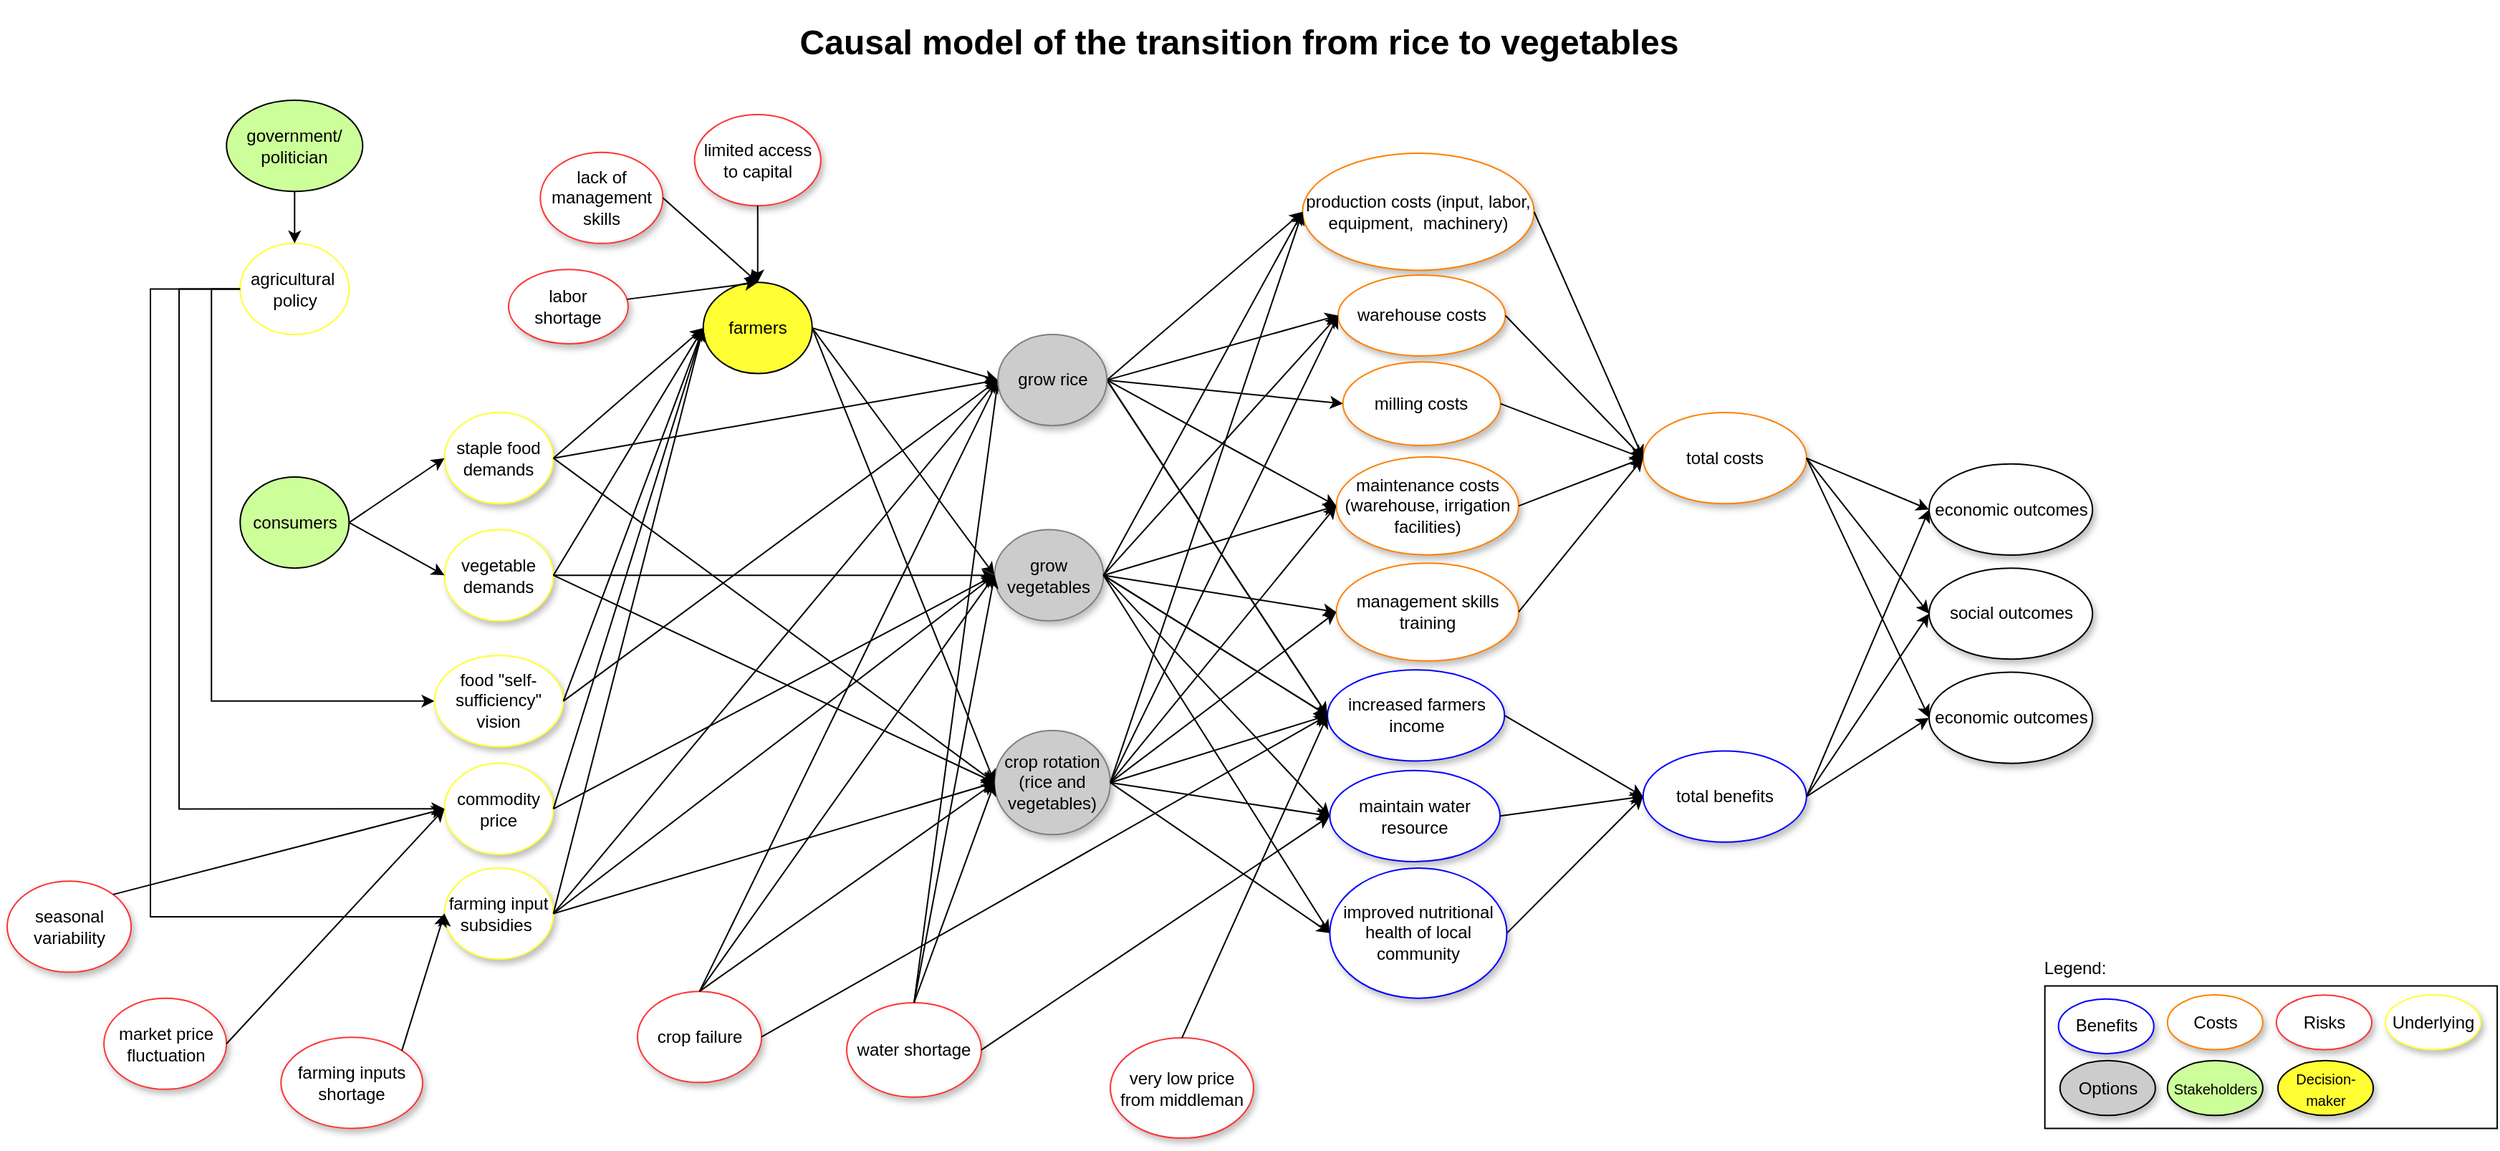<mxfile version="23.1.6" type="github" pages="3">
  <diagram id="de_amEsHy38tS3pp2vvq" name="Page-4">
    <mxGraphModel dx="1629" dy="1020" grid="1" gridSize="10" guides="1" tooltips="1" connect="1" arrows="1" fold="1" page="1" pageScale="1" pageWidth="1100" pageHeight="850" math="0" shadow="0">
      <root>
        <mxCell id="0" />
        <mxCell id="1" parent="0" />
        <mxCell id="ygxcdJTt3O7zTpUEZf1P-44" value="&lt;h1&gt;Causal model of the transition from rice to vegetables&lt;/h1&gt;" style="text;html=1;strokeColor=none;fillColor=none;spacing=5;spacingTop=-20;whiteSpace=wrap;overflow=hidden;rounded=0;align=center;" parent="1" vertex="1">
          <mxGeometry x="460" y="40" width="1120" height="50" as="geometry" />
        </mxCell>
        <mxCell id="gtn5RmGmdPiWdwUuMkL7-2" value="government/&lt;br&gt;politician" style="ellipse;whiteSpace=wrap;html=1;fillColor=#CCFF99;" parent="1" vertex="1">
          <mxGeometry x="313.101" y="100" width="95.072" height="63.593" as="geometry" />
        </mxCell>
        <mxCell id="gtn5RmGmdPiWdwUuMkL7-3" value="staple food demands" style="ellipse;whiteSpace=wrap;html=1;shadow=1;strokeColor=#FFFF33;" parent="1" vertex="1">
          <mxGeometry x="465.217" y="318.032" width="76.058" height="63.593" as="geometry" />
        </mxCell>
        <mxCell id="WlcWbEiDM5031LRk2Nps-14" style="edgeStyle=orthogonalEdgeStyle;rounded=0;orthogonalLoop=1;jettySize=auto;html=1;exitX=0;exitY=0.5;exitDx=0;exitDy=0;entryX=0;entryY=0.5;entryDx=0;entryDy=0;" parent="1" source="gtn5RmGmdPiWdwUuMkL7-4" target="WlcWbEiDM5031LRk2Nps-13" edge="1">
          <mxGeometry relative="1" as="geometry" />
        </mxCell>
        <mxCell id="gtn5RmGmdPiWdwUuMkL7-4" value="agricultural&amp;nbsp; policy" style="ellipse;whiteSpace=wrap;html=1;strokeColor=#FFFF33;" parent="1" vertex="1">
          <mxGeometry x="322.609" y="199.931" width="76.058" height="63.593" as="geometry" />
        </mxCell>
        <mxCell id="gtn5RmGmdPiWdwUuMkL7-9" style="edgeStyle=orthogonalEdgeStyle;rounded=0;orthogonalLoop=1;jettySize=auto;html=1;exitX=0.5;exitY=1;exitDx=0;exitDy=0;entryX=0.5;entryY=0;entryDx=0;entryDy=0;" parent="1" source="gtn5RmGmdPiWdwUuMkL7-2" target="gtn5RmGmdPiWdwUuMkL7-4" edge="1">
          <mxGeometry relative="1" as="geometry" />
        </mxCell>
        <mxCell id="gtn5RmGmdPiWdwUuMkL7-5" value="vegetable demands" style="ellipse;whiteSpace=wrap;html=1;shadow=1;strokeColor=#FFFF33;" parent="1" vertex="1">
          <mxGeometry x="465.217" y="399.794" width="76.058" height="63.593" as="geometry" />
        </mxCell>
        <mxCell id="gtn5RmGmdPiWdwUuMkL7-6" value="commodity price" style="ellipse;whiteSpace=wrap;html=1;shadow=1;strokeColor=#FFFF33;" parent="1" vertex="1">
          <mxGeometry x="465.217" y="562.866" width="76.058" height="63.593" as="geometry" />
        </mxCell>
        <mxCell id="gtn5RmGmdPiWdwUuMkL7-26" style="edgeStyle=orthogonalEdgeStyle;rounded=0;orthogonalLoop=1;jettySize=auto;html=1;exitX=0;exitY=0.5;exitDx=0;exitDy=0;entryX=0;entryY=0.5;entryDx=0;entryDy=0;" parent="1" source="gtn5RmGmdPiWdwUuMkL7-4" target="gtn5RmGmdPiWdwUuMkL7-6" edge="1">
          <mxGeometry relative="1" as="geometry">
            <Array as="points">
              <mxPoint x="280" y="232" />
              <mxPoint x="280" y="595" />
            </Array>
          </mxGeometry>
        </mxCell>
        <mxCell id="gtn5RmGmdPiWdwUuMkL7-8" value="grow vegetables" style="ellipse;whiteSpace=wrap;html=1;strokeColor=#808080;shadow=1;fillColor=#CCCCCC;" parent="1" vertex="1">
          <mxGeometry x="849.19" y="399.792" width="76.058" height="63.593" as="geometry" />
        </mxCell>
        <mxCell id="gtn5RmGmdPiWdwUuMkL7-20" value="crop rotation (rice and vegetables)" style="ellipse;whiteSpace=wrap;html=1;strokeColor=#808080;shadow=1;fillColor=#CCCCCC;" parent="1" vertex="1">
          <mxGeometry x="849.19" y="539.999" width="80.812" height="72.677" as="geometry" />
        </mxCell>
        <mxCell id="gtn5RmGmdPiWdwUuMkL7-23" value="consumers" style="ellipse;whiteSpace=wrap;html=1;fillColor=#CCFF99;" parent="1" vertex="1">
          <mxGeometry x="322.609" y="363.001" width="76.058" height="63.593" as="geometry" />
        </mxCell>
        <mxCell id="iEysgFRMbrWrRHz_KQDW-13" value="" style="endArrow=classic;html=1;rounded=0;entryX=0;entryY=0.5;entryDx=0;entryDy=0;exitX=1;exitY=0.5;exitDx=0;exitDy=0;" parent="1" source="gtn5RmGmdPiWdwUuMkL7-3" target="gtn5RmGmdPiWdwUuMkL7-20" edge="1">
          <mxGeometry width="50" height="50" relative="1" as="geometry">
            <mxPoint x="702.899" y="427.048" as="sourcePoint" />
            <mxPoint x="740.928" y="354.371" as="targetPoint" />
          </mxGeometry>
        </mxCell>
        <mxCell id="iEysgFRMbrWrRHz_KQDW-14" value="" style="endArrow=classic;html=1;rounded=0;entryX=0;entryY=0.5;entryDx=0;entryDy=0;exitX=1;exitY=0.5;exitDx=0;exitDy=0;" parent="1" source="gtn5RmGmdPiWdwUuMkL7-3" target="gtn5RmGmdPiWdwUuMkL7-7" edge="1">
          <mxGeometry width="50" height="50" relative="1" as="geometry">
            <mxPoint x="531.768" y="367.998" as="sourcePoint" />
            <mxPoint x="588.812" y="327.117" as="targetPoint" />
          </mxGeometry>
        </mxCell>
        <mxCell id="iEysgFRMbrWrRHz_KQDW-15" value="" style="endArrow=classic;html=1;rounded=0;entryX=0;entryY=0.5;entryDx=0;entryDy=0;exitX=1;exitY=0.5;exitDx=0;exitDy=0;" parent="1" source="gtn5RmGmdPiWdwUuMkL7-5" target="gtn5RmGmdPiWdwUuMkL7-8" edge="1">
          <mxGeometry width="50" height="50" relative="1" as="geometry">
            <mxPoint x="541.275" y="454.302" as="sourcePoint" />
            <mxPoint x="588.812" y="408.879" as="targetPoint" />
          </mxGeometry>
        </mxCell>
        <mxCell id="iEysgFRMbrWrRHz_KQDW-16" value="" style="endArrow=classic;html=1;rounded=0;entryX=0;entryY=0.5;entryDx=0;entryDy=0;exitX=1;exitY=0.5;exitDx=0;exitDy=0;" parent="1" source="gtn5RmGmdPiWdwUuMkL7-5" target="gtn5RmGmdPiWdwUuMkL7-20" edge="1">
          <mxGeometry width="50" height="50" relative="1" as="geometry">
            <mxPoint x="550.783" y="377.082" as="sourcePoint" />
            <mxPoint x="764.696" y="499.725" as="targetPoint" />
          </mxGeometry>
        </mxCell>
        <mxCell id="iEysgFRMbrWrRHz_KQDW-17" value="" style="endArrow=classic;html=1;rounded=0;entryX=0;entryY=0.5;entryDx=0;entryDy=0;exitX=1;exitY=0.5;exitDx=0;exitDy=0;" parent="1" source="gtn5RmGmdPiWdwUuMkL7-23" target="gtn5RmGmdPiWdwUuMkL7-3" edge="1">
          <mxGeometry width="50" height="50" relative="1" as="geometry">
            <mxPoint x="398.667" y="399.794" as="sourcePoint" />
            <mxPoint x="446.203" y="354.371" as="targetPoint" />
          </mxGeometry>
        </mxCell>
        <mxCell id="iEysgFRMbrWrRHz_KQDW-19" value="" style="endArrow=classic;html=1;rounded=0;entryX=0;entryY=0.5;entryDx=0;entryDy=0;exitX=1;exitY=0.5;exitDx=0;exitDy=0;" parent="1" source="gtn5RmGmdPiWdwUuMkL7-23" target="gtn5RmGmdPiWdwUuMkL7-5" edge="1">
          <mxGeometry width="50" height="50" relative="1" as="geometry">
            <mxPoint x="408.174" y="413.421" as="sourcePoint" />
            <mxPoint x="474.725" y="377.082" as="targetPoint" />
          </mxGeometry>
        </mxCell>
        <mxCell id="iEysgFRMbrWrRHz_KQDW-20" value="" style="endArrow=classic;html=1;rounded=0;entryX=0;entryY=0.5;entryDx=0;entryDy=0;exitX=1;exitY=0.5;exitDx=0;exitDy=0;" parent="1" source="gtn5RmGmdPiWdwUuMkL7-6" target="gtn5RmGmdPiWdwUuMkL7-8" edge="1">
          <mxGeometry width="50" height="50" relative="1" as="geometry">
            <mxPoint x="541.275" y="536.064" as="sourcePoint" />
            <mxPoint x="588.812" y="490.641" as="targetPoint" />
          </mxGeometry>
        </mxCell>
        <mxCell id="iEysgFRMbrWrRHz_KQDW-26" value="farming input subsidies&amp;nbsp;" style="ellipse;whiteSpace=wrap;html=1;shadow=1;strokeColor=#FFFF33;" parent="1" vertex="1">
          <mxGeometry x="465.217" y="635.996" width="76.058" height="63.593" as="geometry" />
        </mxCell>
        <mxCell id="iEysgFRMbrWrRHz_KQDW-30" value="" style="endArrow=classic;html=1;rounded=0;entryX=0;entryY=0.5;entryDx=0;entryDy=0;exitX=1;exitY=0.5;exitDx=0;exitDy=0;" parent="1" source="iEysgFRMbrWrRHz_KQDW-26" target="gtn5RmGmdPiWdwUuMkL7-7" edge="1">
          <mxGeometry width="50" height="50" relative="1" as="geometry">
            <mxPoint x="541.275" y="591.481" as="sourcePoint" />
            <mxPoint x="680.081" y="454.302" as="targetPoint" />
          </mxGeometry>
        </mxCell>
        <mxCell id="iEysgFRMbrWrRHz_KQDW-31" value="" style="endArrow=classic;html=1;rounded=0;entryX=0;entryY=0.5;entryDx=0;entryDy=0;exitX=1;exitY=0.5;exitDx=0;exitDy=0;" parent="1" source="iEysgFRMbrWrRHz_KQDW-26" target="gtn5RmGmdPiWdwUuMkL7-8" edge="1">
          <mxGeometry width="50" height="50" relative="1" as="geometry">
            <mxPoint x="541.275" y="590.572" as="sourcePoint" />
            <mxPoint x="689.588" y="394.343" as="targetPoint" />
          </mxGeometry>
        </mxCell>
        <mxCell id="iEysgFRMbrWrRHz_KQDW-29" style="edgeStyle=orthogonalEdgeStyle;rounded=0;orthogonalLoop=1;jettySize=auto;html=1;exitX=0;exitY=0.5;exitDx=0;exitDy=0;entryX=0;entryY=0.5;entryDx=0;entryDy=0;" parent="1" source="gtn5RmGmdPiWdwUuMkL7-4" target="iEysgFRMbrWrRHz_KQDW-26" edge="1">
          <mxGeometry relative="1" as="geometry">
            <mxPoint x="465.217" y="635.995" as="targetPoint" />
            <Array as="points">
              <mxPoint x="260" y="232" />
              <mxPoint x="260" y="670" />
              <mxPoint x="465" y="670" />
            </Array>
          </mxGeometry>
        </mxCell>
        <mxCell id="iEysgFRMbrWrRHz_KQDW-32" value="" style="endArrow=classic;html=1;rounded=0;entryX=0;entryY=0.5;entryDx=0;entryDy=0;exitX=1;exitY=0.5;exitDx=0;exitDy=0;" parent="1" source="iEysgFRMbrWrRHz_KQDW-26" target="gtn5RmGmdPiWdwUuMkL7-20" edge="1">
          <mxGeometry width="50" height="50" relative="1" as="geometry">
            <mxPoint x="541.275" y="590.572" as="sourcePoint" />
            <mxPoint x="699.096" y="403.428" as="targetPoint" />
          </mxGeometry>
        </mxCell>
        <mxCell id="iEysgFRMbrWrRHz_KQDW-33" value="farming inputs shortage" style="ellipse;whiteSpace=wrap;html=1;strokeColor=#FF3333;shadow=1;" parent="1" vertex="1">
          <mxGeometry x="351.13" y="754.1" width="98.87" height="63.59" as="geometry" />
        </mxCell>
        <mxCell id="iEysgFRMbrWrRHz_KQDW-34" value="market price fluctuation" style="ellipse;whiteSpace=wrap;html=1;strokeColor=#FF3333;shadow=1;" parent="1" vertex="1">
          <mxGeometry x="227.536" y="726.844" width="85.565" height="63.593" as="geometry" />
        </mxCell>
        <mxCell id="iEysgFRMbrWrRHz_KQDW-36" value="seasonal variability" style="ellipse;whiteSpace=wrap;html=1;strokeColor=#FF3333;shadow=1;" parent="1" vertex="1">
          <mxGeometry x="160" y="645.08" width="86.55" height="63.59" as="geometry" />
        </mxCell>
        <mxCell id="iEysgFRMbrWrRHz_KQDW-37" value="" style="endArrow=classic;html=1;rounded=0;entryX=0;entryY=0.5;entryDx=0;entryDy=0;exitX=1;exitY=0.5;exitDx=0;exitDy=0;" parent="1" source="iEysgFRMbrWrRHz_KQDW-34" target="gtn5RmGmdPiWdwUuMkL7-6" edge="1">
          <mxGeometry width="50" height="50" relative="1" as="geometry">
            <mxPoint x="360.638" y="718.668" as="sourcePoint" />
            <mxPoint x="497.542" y="645.082" as="targetPoint" />
          </mxGeometry>
        </mxCell>
        <mxCell id="iEysgFRMbrWrRHz_KQDW-38" value="" style="endArrow=classic;html=1;rounded=0;entryX=0;entryY=0.5;entryDx=0;entryDy=0;exitX=1;exitY=0;exitDx=0;exitDy=0;" parent="1" source="iEysgFRMbrWrRHz_KQDW-33" target="iEysgFRMbrWrRHz_KQDW-26" edge="1">
          <mxGeometry width="50" height="50" relative="1" as="geometry">
            <mxPoint x="503.246" y="813.148" as="sourcePoint" />
            <mxPoint x="607.826" y="676.878" as="targetPoint" />
          </mxGeometry>
        </mxCell>
        <mxCell id="iEysgFRMbrWrRHz_KQDW-39" value="" style="endArrow=classic;html=1;rounded=0;entryX=0;entryY=0.5;entryDx=0;entryDy=0;exitX=1;exitY=0;exitDx=0;exitDy=0;" parent="1" source="iEysgFRMbrWrRHz_KQDW-36" target="gtn5RmGmdPiWdwUuMkL7-6" edge="1">
          <mxGeometry width="50" height="50" relative="1" as="geometry">
            <mxPoint x="360.638" y="808.606" as="sourcePoint" />
            <mxPoint x="522.261" y="663.251" as="targetPoint" />
          </mxGeometry>
        </mxCell>
        <mxCell id="iEysgFRMbrWrRHz_KQDW-40" value="maintain water resource" style="ellipse;whiteSpace=wrap;html=1;shadow=1;strokeColor=#0000FF;" parent="1" vertex="1">
          <mxGeometry x="1083.185" y="567.863" width="118.841" height="63.593" as="geometry" />
        </mxCell>
        <mxCell id="iEysgFRMbrWrRHz_KQDW-41" value="improved nutritional health of local community" style="ellipse;whiteSpace=wrap;html=1;shadow=1;strokeColor=#0000FF;" parent="1" vertex="1">
          <mxGeometry x="1083.188" y="635.995" width="123.594" height="90.847" as="geometry" />
        </mxCell>
        <mxCell id="iEysgFRMbrWrRHz_KQDW-42" value="increased farmers income" style="ellipse;whiteSpace=wrap;html=1;shadow=1;strokeColor=#0000FF;" parent="1" vertex="1">
          <mxGeometry x="1081.565" y="497.644" width="123.594" height="63.593" as="geometry" />
        </mxCell>
        <mxCell id="iEysgFRMbrWrRHz_KQDW-43" value="total benefits" style="ellipse;whiteSpace=wrap;html=1;shadow=1;strokeColor=#0000FF;" parent="1" vertex="1">
          <mxGeometry x="1301.855" y="554.233" width="114.087" height="63.593" as="geometry" />
        </mxCell>
        <mxCell id="iEysgFRMbrWrRHz_KQDW-44" value="total costs" style="ellipse;whiteSpace=wrap;html=1;strokeColor=#FF8000;shadow=1;" parent="1" vertex="1">
          <mxGeometry x="1301.855" y="318.03" width="114.087" height="63.593" as="geometry" />
        </mxCell>
        <mxCell id="iEysgFRMbrWrRHz_KQDW-45" value="economic outcomes" style="ellipse;whiteSpace=wrap;html=1;shadow=1;" parent="1" vertex="1">
          <mxGeometry x="1501.507" y="353.916" width="114.087" height="63.593" as="geometry" />
        </mxCell>
        <mxCell id="iEysgFRMbrWrRHz_KQDW-47" value="social outcomes" style="ellipse;whiteSpace=wrap;html=1;shadow=1;" parent="1" vertex="1">
          <mxGeometry x="1501.507" y="426.594" width="114.087" height="63.593" as="geometry" />
        </mxCell>
        <mxCell id="iEysgFRMbrWrRHz_KQDW-48" value="economic outcomes" style="ellipse;whiteSpace=wrap;html=1;shadow=1;" parent="1" vertex="1">
          <mxGeometry x="1501.507" y="499.271" width="114.087" height="63.593" as="geometry" />
        </mxCell>
        <mxCell id="iEysgFRMbrWrRHz_KQDW-49" value="" style="endArrow=classic;html=1;rounded=0;exitX=1;exitY=0.5;exitDx=0;exitDy=0;entryX=0;entryY=0.5;entryDx=0;entryDy=0;" parent="1" source="iEysgFRMbrWrRHz_KQDW-42" target="iEysgFRMbrWrRHz_KQDW-43" edge="1">
          <mxGeometry width="50" height="50" relative="1" as="geometry">
            <mxPoint x="1320.87" y="750.462" as="sourcePoint" />
            <mxPoint x="1368.406" y="705.039" as="targetPoint" />
          </mxGeometry>
        </mxCell>
        <mxCell id="iEysgFRMbrWrRHz_KQDW-50" value="" style="endArrow=classic;html=1;rounded=0;exitX=1;exitY=0.5;exitDx=0;exitDy=0;entryX=0;entryY=0.5;entryDx=0;entryDy=0;" parent="1" source="iEysgFRMbrWrRHz_KQDW-40" target="iEysgFRMbrWrRHz_KQDW-43" edge="1">
          <mxGeometry width="50" height="50" relative="1" as="geometry">
            <mxPoint x="1225.797" y="627.819" as="sourcePoint" />
            <mxPoint x="1368.406" y="673.243" as="targetPoint" />
          </mxGeometry>
        </mxCell>
        <mxCell id="iEysgFRMbrWrRHz_KQDW-51" value="" style="endArrow=classic;html=1;rounded=0;exitX=1;exitY=0.5;exitDx=0;exitDy=0;entryX=0;entryY=0.5;entryDx=0;entryDy=0;" parent="1" source="iEysgFRMbrWrRHz_KQDW-41" target="iEysgFRMbrWrRHz_KQDW-43" edge="1">
          <mxGeometry width="50" height="50" relative="1" as="geometry">
            <mxPoint x="1235.304" y="768.632" as="sourcePoint" />
            <mxPoint x="1377.913" y="741.378" as="targetPoint" />
          </mxGeometry>
        </mxCell>
        <mxCell id="iEysgFRMbrWrRHz_KQDW-52" value="" style="endArrow=classic;html=1;rounded=0;exitX=1;exitY=0.5;exitDx=0;exitDy=0;entryX=0;entryY=0.5;entryDx=0;entryDy=0;" parent="1" source="iEysgFRMbrWrRHz_KQDW-43" target="iEysgFRMbrWrRHz_KQDW-45" edge="1">
          <mxGeometry width="50" height="50" relative="1" as="geometry">
            <mxPoint x="1615.594" y="453.848" as="sourcePoint" />
            <mxPoint x="1758.203" y="499.271" as="targetPoint" />
          </mxGeometry>
        </mxCell>
        <mxCell id="iEysgFRMbrWrRHz_KQDW-53" value="" style="endArrow=classic;html=1;rounded=0;exitX=1;exitY=0.5;exitDx=0;exitDy=0;entryX=0;entryY=0.5;entryDx=0;entryDy=0;" parent="1" source="iEysgFRMbrWrRHz_KQDW-43" target="iEysgFRMbrWrRHz_KQDW-47" edge="1">
          <mxGeometry width="50" height="50" relative="1" as="geometry">
            <mxPoint x="1606.087" y="453.848" as="sourcePoint" />
            <mxPoint x="1729.681" y="432.045" as="targetPoint" />
          </mxGeometry>
        </mxCell>
        <mxCell id="iEysgFRMbrWrRHz_KQDW-54" value="" style="endArrow=classic;html=1;rounded=0;exitX=1;exitY=0.5;exitDx=0;exitDy=0;entryX=0;entryY=0.5;entryDx=0;entryDy=0;" parent="1" source="iEysgFRMbrWrRHz_KQDW-43" target="iEysgFRMbrWrRHz_KQDW-48" edge="1">
          <mxGeometry width="50" height="50" relative="1" as="geometry">
            <mxPoint x="1634.609" y="472.017" as="sourcePoint" />
            <mxPoint x="1758.203" y="450.214" as="targetPoint" />
          </mxGeometry>
        </mxCell>
        <mxCell id="iEysgFRMbrWrRHz_KQDW-55" value="" style="endArrow=classic;html=1;rounded=0;exitX=1;exitY=0.5;exitDx=0;exitDy=0;entryX=0;entryY=0.5;entryDx=0;entryDy=0;" parent="1" source="iEysgFRMbrWrRHz_KQDW-44" target="iEysgFRMbrWrRHz_KQDW-45" edge="1">
          <mxGeometry width="50" height="50" relative="1" as="geometry">
            <mxPoint x="1644.116" y="481.102" as="sourcePoint" />
            <mxPoint x="1739.188" y="399.34" as="targetPoint" />
          </mxGeometry>
        </mxCell>
        <mxCell id="iEysgFRMbrWrRHz_KQDW-56" value="" style="endArrow=classic;html=1;rounded=0;exitX=1;exitY=0.5;exitDx=0;exitDy=0;entryX=0;entryY=0.5;entryDx=0;entryDy=0;" parent="1" source="iEysgFRMbrWrRHz_KQDW-44" target="iEysgFRMbrWrRHz_KQDW-47" edge="1">
          <mxGeometry width="50" height="50" relative="1" as="geometry">
            <mxPoint x="1606.087" y="358.459" as="sourcePoint" />
            <mxPoint x="1748.696" y="408.424" as="targetPoint" />
          </mxGeometry>
        </mxCell>
        <mxCell id="iEysgFRMbrWrRHz_KQDW-57" value="" style="endArrow=classic;html=1;rounded=0;exitX=1;exitY=0.5;exitDx=0;exitDy=0;entryX=0;entryY=0.5;entryDx=0;entryDy=0;" parent="1" source="iEysgFRMbrWrRHz_KQDW-44" target="iEysgFRMbrWrRHz_KQDW-48" edge="1">
          <mxGeometry width="50" height="50" relative="1" as="geometry">
            <mxPoint x="1615.594" y="367.543" as="sourcePoint" />
            <mxPoint x="1758.203" y="417.509" as="targetPoint" />
          </mxGeometry>
        </mxCell>
        <mxCell id="iEysgFRMbrWrRHz_KQDW-59" value="production costs (input, labor, equipment,&amp;nbsp; machinery)" style="ellipse;whiteSpace=wrap;html=1;strokeColor=#FF8000;shadow=1;" parent="1" vertex="1">
          <mxGeometry x="1064.174" y="137.001" width="161.623" height="81.762" as="geometry" />
        </mxCell>
        <mxCell id="iEysgFRMbrWrRHz_KQDW-60" value="warehouse costs" style="ellipse;whiteSpace=wrap;html=1;strokeColor=#FF8000;shadow=1;" parent="1" vertex="1">
          <mxGeometry x="1088.96" y="222" width="116.81" height="56.46" as="geometry" />
        </mxCell>
        <mxCell id="iEysgFRMbrWrRHz_KQDW-62" value="maintenance costs (warehouse, irrigation facilities)" style="ellipse;whiteSpace=wrap;html=1;strokeColor=#FF8000;shadow=1;" parent="1" vertex="1">
          <mxGeometry x="1087.7" y="349.03" width="127.3" height="68.31" as="geometry" />
        </mxCell>
        <mxCell id="iEysgFRMbrWrRHz_KQDW-67" value="" style="endArrow=classic;html=1;rounded=0;exitX=1;exitY=0.5;exitDx=0;exitDy=0;entryX=0;entryY=0.5;entryDx=0;entryDy=0;" parent="1" source="gtn5RmGmdPiWdwUuMkL7-7" target="iEysgFRMbrWrRHz_KQDW-59" edge="1">
          <mxGeometry width="50" height="50" relative="1" as="geometry">
            <mxPoint x="978.609" y="481.556" as="sourcePoint" />
            <mxPoint x="1026.145" y="436.133" as="targetPoint" />
          </mxGeometry>
        </mxCell>
        <mxCell id="iEysgFRMbrWrRHz_KQDW-69" value="" style="endArrow=classic;html=1;rounded=0;exitX=1;exitY=0.5;exitDx=0;exitDy=0;entryX=0;entryY=0.5;entryDx=0;entryDy=0;" parent="1" source="gtn5RmGmdPiWdwUuMkL7-8" target="iEysgFRMbrWrRHz_KQDW-59" edge="1">
          <mxGeometry width="50" height="50" relative="1" as="geometry">
            <mxPoint x="908.255" y="385.259" as="sourcePoint" />
            <mxPoint x="988.116" y="313.49" as="targetPoint" />
          </mxGeometry>
        </mxCell>
        <mxCell id="iEysgFRMbrWrRHz_KQDW-70" value="" style="endArrow=classic;html=1;rounded=0;exitX=1;exitY=0.5;exitDx=0;exitDy=0;entryX=0;entryY=0.5;entryDx=0;entryDy=0;" parent="1" source="gtn5RmGmdPiWdwUuMkL7-20" target="iEysgFRMbrWrRHz_KQDW-59" edge="1">
          <mxGeometry width="50" height="50" relative="1" as="geometry">
            <mxPoint x="898.748" y="508.356" as="sourcePoint" />
            <mxPoint x="978.609" y="372.994" as="targetPoint" />
          </mxGeometry>
        </mxCell>
        <mxCell id="iEysgFRMbrWrRHz_KQDW-71" value="" style="endArrow=classic;html=1;rounded=0;exitX=1;exitY=0.5;exitDx=0;exitDy=0;entryX=0;entryY=0.5;entryDx=0;entryDy=0;" parent="1" source="gtn5RmGmdPiWdwUuMkL7-7" target="iEysgFRMbrWrRHz_KQDW-60" edge="1">
          <mxGeometry width="50" height="50" relative="1" as="geometry">
            <mxPoint x="908.255" y="385.259" as="sourcePoint" />
            <mxPoint x="1007.13" y="295.32" as="targetPoint" />
          </mxGeometry>
        </mxCell>
        <mxCell id="iEysgFRMbrWrRHz_KQDW-72" value="" style="endArrow=classic;html=1;rounded=0;exitX=1;exitY=0.5;exitDx=0;exitDy=0;entryX=0;entryY=0.5;entryDx=0;entryDy=0;" parent="1" source="gtn5RmGmdPiWdwUuMkL7-8" target="iEysgFRMbrWrRHz_KQDW-60" edge="1">
          <mxGeometry width="50" height="50" relative="1" as="geometry">
            <mxPoint x="908.255" y="385.259" as="sourcePoint" />
            <mxPoint x="1083.188" y="367.998" as="targetPoint" />
          </mxGeometry>
        </mxCell>
        <mxCell id="iEysgFRMbrWrRHz_KQDW-73" value="" style="endArrow=classic;html=1;rounded=0;exitX=1;exitY=0.5;exitDx=0;exitDy=0;entryX=0;entryY=0.5;entryDx=0;entryDy=0;" parent="1" source="gtn5RmGmdPiWdwUuMkL7-20" target="iEysgFRMbrWrRHz_KQDW-60" edge="1">
          <mxGeometry width="50" height="50" relative="1" as="geometry">
            <mxPoint x="917.762" y="394.343" as="sourcePoint" />
            <mxPoint x="1092.696" y="377.082" as="targetPoint" />
          </mxGeometry>
        </mxCell>
        <mxCell id="iEysgFRMbrWrRHz_KQDW-74" value="" style="endArrow=classic;html=1;rounded=0;exitX=1;exitY=0.5;exitDx=0;exitDy=0;entryX=0;entryY=0.5;entryDx=0;entryDy=0;" parent="1" source="gtn5RmGmdPiWdwUuMkL7-7" target="iEysgFRMbrWrRHz_KQDW-62" edge="1">
          <mxGeometry width="50" height="50" relative="1" as="geometry">
            <mxPoint x="927.27" y="403.428" as="sourcePoint" />
            <mxPoint x="1102.203" y="386.167" as="targetPoint" />
          </mxGeometry>
        </mxCell>
        <mxCell id="iEysgFRMbrWrRHz_KQDW-75" value="" style="endArrow=classic;html=1;rounded=0;exitX=1;exitY=0.5;exitDx=0;exitDy=0;entryX=0;entryY=0.5;entryDx=0;entryDy=0;" parent="1" source="gtn5RmGmdPiWdwUuMkL7-8" target="iEysgFRMbrWrRHz_KQDW-62" edge="1">
          <mxGeometry width="50" height="50" relative="1" as="geometry">
            <mxPoint x="908.255" y="385.259" as="sourcePoint" />
            <mxPoint x="1007.13" y="440.675" as="targetPoint" />
          </mxGeometry>
        </mxCell>
        <mxCell id="iEysgFRMbrWrRHz_KQDW-76" value="" style="endArrow=classic;html=1;rounded=0;exitX=1;exitY=0.5;exitDx=0;exitDy=0;entryX=0;entryY=0.5;entryDx=0;entryDy=0;" parent="1" source="gtn5RmGmdPiWdwUuMkL7-20" target="iEysgFRMbrWrRHz_KQDW-62" edge="1">
          <mxGeometry width="50" height="50" relative="1" as="geometry">
            <mxPoint x="908.255" y="448.851" as="sourcePoint" />
            <mxPoint x="1007.13" y="427.048" as="targetPoint" />
          </mxGeometry>
        </mxCell>
        <mxCell id="iEysgFRMbrWrRHz_KQDW-77" value="" style="endArrow=classic;html=1;rounded=0;exitX=1;exitY=0.5;exitDx=0;exitDy=0;entryX=0;entryY=0.5;entryDx=0;entryDy=0;" parent="1" source="iEysgFRMbrWrRHz_KQDW-59" target="iEysgFRMbrWrRHz_KQDW-44" edge="1">
          <mxGeometry width="50" height="50" relative="1" as="geometry">
            <mxPoint x="1045.159" y="418.709" as="sourcePoint" />
            <mxPoint x="1301.855" y="355.117" as="targetPoint" />
          </mxGeometry>
        </mxCell>
        <mxCell id="iEysgFRMbrWrRHz_KQDW-79" value="" style="endArrow=classic;html=1;rounded=0;exitX=1;exitY=0.5;exitDx=0;exitDy=0;entryX=0;entryY=0.5;entryDx=0;entryDy=0;" parent="1" source="iEysgFRMbrWrRHz_KQDW-60" target="iEysgFRMbrWrRHz_KQDW-44" edge="1">
          <mxGeometry width="50" height="50" relative="1" as="geometry">
            <mxPoint x="1197.275" y="250.643" as="sourcePoint" />
            <mxPoint x="1301.855" y="355.117" as="targetPoint" />
          </mxGeometry>
        </mxCell>
        <mxCell id="iEysgFRMbrWrRHz_KQDW-80" value="" style="endArrow=classic;html=1;rounded=0;exitX=1;exitY=0.5;exitDx=0;exitDy=0;entryX=0;entryY=0.5;entryDx=0;entryDy=0;" parent="1" source="iEysgFRMbrWrRHz_KQDW-62" target="iEysgFRMbrWrRHz_KQDW-44" edge="1">
          <mxGeometry width="50" height="50" relative="1" as="geometry">
            <mxPoint x="1197.275" y="336.947" as="sourcePoint" />
            <mxPoint x="1301.855" y="355.117" as="targetPoint" />
          </mxGeometry>
        </mxCell>
        <mxCell id="iEysgFRMbrWrRHz_KQDW-82" value="" style="endArrow=classic;html=1;rounded=0;exitX=1;exitY=0.5;exitDx=0;exitDy=0;entryX=0;entryY=0.5;entryDx=0;entryDy=0;" parent="1" source="gtn5RmGmdPiWdwUuMkL7-7" target="iEysgFRMbrWrRHz_KQDW-42" edge="1">
          <mxGeometry width="50" height="50" relative="1" as="geometry">
            <mxPoint x="1111.71" y="499.725" as="sourcePoint" />
            <mxPoint x="1159.246" y="454.302" as="targetPoint" />
          </mxGeometry>
        </mxCell>
        <mxCell id="iEysgFRMbrWrRHz_KQDW-83" value="" style="endArrow=classic;html=1;rounded=0;exitX=1;exitY=0.5;exitDx=0;exitDy=0;entryX=0;entryY=0.5;entryDx=0;entryDy=0;" parent="1" source="gtn5RmGmdPiWdwUuMkL7-8" target="iEysgFRMbrWrRHz_KQDW-42" edge="1">
          <mxGeometry width="50" height="50" relative="1" as="geometry">
            <mxPoint x="921.565" y="349.828" as="sourcePoint" />
            <mxPoint x="1121.217" y="517.895" as="targetPoint" />
          </mxGeometry>
        </mxCell>
        <mxCell id="iEysgFRMbrWrRHz_KQDW-84" value="" style="endArrow=classic;html=1;rounded=0;exitX=1;exitY=0.5;exitDx=0;exitDy=0;entryX=0;entryY=0.5;entryDx=0;entryDy=0;" parent="1" source="gtn5RmGmdPiWdwUuMkL7-20" target="iEysgFRMbrWrRHz_KQDW-42" edge="1">
          <mxGeometry width="50" height="50" relative="1" as="geometry">
            <mxPoint x="921.565" y="495.183" as="sourcePoint" />
            <mxPoint x="1121.217" y="517.895" as="targetPoint" />
          </mxGeometry>
        </mxCell>
        <mxCell id="iEysgFRMbrWrRHz_KQDW-85" value="" style="endArrow=classic;html=1;rounded=0;exitX=1;exitY=0.5;exitDx=0;exitDy=0;entryX=0;entryY=0.5;entryDx=0;entryDy=0;" parent="1" source="gtn5RmGmdPiWdwUuMkL7-7" target="iEysgFRMbrWrRHz_KQDW-42" edge="1">
          <mxGeometry width="50" height="50" relative="1" as="geometry">
            <mxPoint x="926.319" y="649.622" as="sourcePoint" />
            <mxPoint x="1095.548" y="517.895" as="targetPoint" />
          </mxGeometry>
        </mxCell>
        <mxCell id="iEysgFRMbrWrRHz_KQDW-86" value="" style="endArrow=classic;html=1;rounded=0;exitX=1;exitY=0.5;exitDx=0;exitDy=0;entryX=0;entryY=0.5;entryDx=0;entryDy=0;" parent="1" source="gtn5RmGmdPiWdwUuMkL7-8" target="iEysgFRMbrWrRHz_KQDW-42" edge="1">
          <mxGeometry width="50" height="50" relative="1" as="geometry">
            <mxPoint x="921.565" y="349.828" as="sourcePoint" />
            <mxPoint x="1095.548" y="517.895" as="targetPoint" />
          </mxGeometry>
        </mxCell>
        <mxCell id="iEysgFRMbrWrRHz_KQDW-87" value="" style="endArrow=classic;html=1;rounded=0;exitX=1;exitY=0.5;exitDx=0;exitDy=0;entryX=0;entryY=0.5;entryDx=0;entryDy=0;" parent="1" source="gtn5RmGmdPiWdwUuMkL7-20" target="iEysgFRMbrWrRHz_KQDW-40" edge="1">
          <mxGeometry width="50" height="50" relative="1" as="geometry">
            <mxPoint x="921.565" y="495.183" as="sourcePoint" />
            <mxPoint x="1095.548" y="517.895" as="targetPoint" />
          </mxGeometry>
        </mxCell>
        <mxCell id="iEysgFRMbrWrRHz_KQDW-88" value="" style="endArrow=classic;html=1;rounded=0;exitX=1;exitY=0.5;exitDx=0;exitDy=0;entryX=0;entryY=0.5;entryDx=0;entryDy=0;" parent="1" source="gtn5RmGmdPiWdwUuMkL7-20" target="iEysgFRMbrWrRHz_KQDW-41" edge="1">
          <mxGeometry width="50" height="50" relative="1" as="geometry">
            <mxPoint x="926.319" y="649.622" as="sourcePoint" />
            <mxPoint x="1095.548" y="595.114" as="targetPoint" />
          </mxGeometry>
        </mxCell>
        <mxCell id="iEysgFRMbrWrRHz_KQDW-89" value="" style="endArrow=classic;html=1;rounded=0;exitX=1;exitY=0.5;exitDx=0;exitDy=0;entryX=0;entryY=0.5;entryDx=0;entryDy=0;" parent="1" source="gtn5RmGmdPiWdwUuMkL7-8" target="iEysgFRMbrWrRHz_KQDW-40" edge="1">
          <mxGeometry width="50" height="50" relative="1" as="geometry">
            <mxPoint x="926.319" y="649.622" as="sourcePoint" />
            <mxPoint x="1092.696" y="690.503" as="targetPoint" />
          </mxGeometry>
        </mxCell>
        <mxCell id="iEysgFRMbrWrRHz_KQDW-90" value="" style="endArrow=classic;html=1;rounded=0;exitX=1;exitY=0.5;exitDx=0;exitDy=0;entryX=0;entryY=0.5;entryDx=0;entryDy=0;" parent="1" source="gtn5RmGmdPiWdwUuMkL7-8" target="iEysgFRMbrWrRHz_KQDW-41" edge="1">
          <mxGeometry width="50" height="50" relative="1" as="geometry">
            <mxPoint x="921.565" y="495.183" as="sourcePoint" />
            <mxPoint x="1095.548" y="595.114" as="targetPoint" />
          </mxGeometry>
        </mxCell>
        <mxCell id="iEysgFRMbrWrRHz_KQDW-91" value="crop failure" style="ellipse;whiteSpace=wrap;html=1;strokeColor=#FF3333;shadow=1;" parent="1" vertex="1">
          <mxGeometry x="600" y="722.07" width="86.59" height="63.59" as="geometry" />
        </mxCell>
        <mxCell id="ygxcdJTt3O7zTpUEZf1P-4" value="farmers" style="ellipse;whiteSpace=wrap;html=1;fillColor=#FFFF33;" parent="1" vertex="1">
          <mxGeometry x="645.855" y="227.185" width="76.058" height="63.593" as="geometry" />
        </mxCell>
        <mxCell id="ygxcdJTt3O7zTpUEZf1P-6" value="" style="endArrow=classic;html=1;rounded=0;entryX=0;entryY=0.5;entryDx=0;entryDy=0;exitX=1;exitY=0.5;exitDx=0;exitDy=0;" parent="1" source="ygxcdJTt3O7zTpUEZf1P-4" target="gtn5RmGmdPiWdwUuMkL7-7" edge="1">
          <mxGeometry width="50" height="50" relative="1" as="geometry">
            <mxPoint x="550.783" y="358.913" as="sourcePoint" />
            <mxPoint x="702.899" y="358.913" as="targetPoint" />
          </mxGeometry>
        </mxCell>
        <mxCell id="ygxcdJTt3O7zTpUEZf1P-8" value="" style="endArrow=classic;html=1;rounded=0;entryX=0;entryY=0.5;entryDx=0;entryDy=0;exitX=1;exitY=0.5;exitDx=0;exitDy=0;" parent="1" source="ygxcdJTt3O7zTpUEZf1P-4" target="gtn5RmGmdPiWdwUuMkL7-8" edge="1">
          <mxGeometry width="50" height="50" relative="1" as="geometry">
            <mxPoint x="664.87" y="254.439" as="sourcePoint" />
            <mxPoint x="702.899" y="358.913" as="targetPoint" />
          </mxGeometry>
        </mxCell>
        <mxCell id="ygxcdJTt3O7zTpUEZf1P-9" value="" style="endArrow=classic;html=1;rounded=0;entryX=0;entryY=0.5;entryDx=0;entryDy=0;exitX=1;exitY=0.5;exitDx=0;exitDy=0;" parent="1" source="ygxcdJTt3O7zTpUEZf1P-4" target="gtn5RmGmdPiWdwUuMkL7-20" edge="1">
          <mxGeometry width="50" height="50" relative="1" as="geometry">
            <mxPoint x="655.362" y="268.066" as="sourcePoint" />
            <mxPoint x="712.406" y="367.998" as="targetPoint" />
          </mxGeometry>
        </mxCell>
        <mxCell id="ygxcdJTt3O7zTpUEZf1P-11" value="" style="endArrow=classic;html=1;rounded=0;entryX=0;entryY=0.5;entryDx=0;entryDy=0;exitX=1;exitY=0.5;exitDx=0;exitDy=0;" parent="1" source="gtn5RmGmdPiWdwUuMkL7-3" target="ygxcdJTt3O7zTpUEZf1P-4" edge="1">
          <mxGeometry width="50" height="50" relative="1" as="geometry">
            <mxPoint x="664.87" y="277.151" as="sourcePoint" />
            <mxPoint x="721.913" y="377.082" as="targetPoint" />
          </mxGeometry>
        </mxCell>
        <mxCell id="ygxcdJTt3O7zTpUEZf1P-12" value="" style="endArrow=classic;html=1;rounded=0;entryX=0;entryY=0.5;entryDx=0;entryDy=0;exitX=1;exitY=0.5;exitDx=0;exitDy=0;" parent="1" source="gtn5RmGmdPiWdwUuMkL7-5" target="ygxcdJTt3O7zTpUEZf1P-4" edge="1">
          <mxGeometry width="50" height="50" relative="1" as="geometry">
            <mxPoint x="550.783" y="358.913" as="sourcePoint" />
            <mxPoint x="655.362" y="204.474" as="targetPoint" />
          </mxGeometry>
        </mxCell>
        <mxCell id="ygxcdJTt3O7zTpUEZf1P-13" value="" style="endArrow=classic;html=1;rounded=0;entryX=0;entryY=0.5;entryDx=0;entryDy=0;exitX=1;exitY=0.5;exitDx=0;exitDy=0;" parent="1" source="gtn5RmGmdPiWdwUuMkL7-6" target="ygxcdJTt3O7zTpUEZf1P-4" edge="1">
          <mxGeometry width="50" height="50" relative="1" as="geometry">
            <mxPoint x="560.29" y="367.998" as="sourcePoint" />
            <mxPoint x="664.87" y="213.558" as="targetPoint" />
          </mxGeometry>
        </mxCell>
        <mxCell id="ygxcdJTt3O7zTpUEZf1P-14" value="" style="endArrow=classic;html=1;rounded=0;entryX=0;entryY=0.5;entryDx=0;entryDy=0;exitX=1;exitY=0.5;exitDx=0;exitDy=0;" parent="1" source="iEysgFRMbrWrRHz_KQDW-26" target="ygxcdJTt3O7zTpUEZf1P-4" edge="1">
          <mxGeometry width="50" height="50" relative="1" as="geometry">
            <mxPoint x="569.797" y="377.082" as="sourcePoint" />
            <mxPoint x="674.377" y="222.643" as="targetPoint" />
          </mxGeometry>
        </mxCell>
        <mxCell id="ygxcdJTt3O7zTpUEZf1P-41" value="" style="group" parent="1" vertex="1" connectable="0">
          <mxGeometry x="1568.058" y="691.019" width="330" height="126.731" as="geometry" />
        </mxCell>
        <mxCell id="ygxcdJTt3O7zTpUEZf1P-40" value="Legend:" style="text;html=1;align=center;verticalAlign=middle;resizable=0;points=[];autosize=1;strokeColor=none;fillColor=none;" parent="ygxcdJTt3O7zTpUEZf1P-41" vertex="1">
          <mxGeometry width="70" height="30" as="geometry" />
        </mxCell>
        <mxCell id="ygxcdJTt3O7zTpUEZf1P-33" value="" style="rounded=0;whiteSpace=wrap;html=1;" parent="ygxcdJTt3O7zTpUEZf1P-41" vertex="1">
          <mxGeometry x="14.26" y="27.25" width="315.74" height="99.48" as="geometry" />
        </mxCell>
        <mxCell id="ygxcdJTt3O7zTpUEZf1P-34" value="Benefits" style="ellipse;whiteSpace=wrap;html=1;shadow=1;strokeColor=#0000FF;" parent="ygxcdJTt3O7zTpUEZf1P-41" vertex="1">
          <mxGeometry x="23.768" y="36.339" width="66.551" height="38.226" as="geometry" />
        </mxCell>
        <mxCell id="ygxcdJTt3O7zTpUEZf1P-35" value="Costs" style="ellipse;whiteSpace=wrap;html=1;shadow=1;strokeColor=#FF8000;" parent="ygxcdJTt3O7zTpUEZf1P-41" vertex="1">
          <mxGeometry x="99.826" y="33.545" width="66.551" height="38.226" as="geometry" />
        </mxCell>
        <mxCell id="ygxcdJTt3O7zTpUEZf1P-36" value="Risks" style="ellipse;whiteSpace=wrap;html=1;shadow=1;strokeColor=#FF3333;" parent="ygxcdJTt3O7zTpUEZf1P-41" vertex="1">
          <mxGeometry x="175.884" y="33.549" width="66.551" height="38.226" as="geometry" />
        </mxCell>
        <mxCell id="ygxcdJTt3O7zTpUEZf1P-37" value="Underlying" style="ellipse;whiteSpace=wrap;html=1;shadow=1;strokeColor=#FFFF33;" parent="ygxcdJTt3O7zTpUEZf1P-41" vertex="1">
          <mxGeometry x="251.948" y="33.541" width="66.551" height="38.226" as="geometry" />
        </mxCell>
        <mxCell id="ygxcdJTt3O7zTpUEZf1P-38" value="Options" style="ellipse;whiteSpace=wrap;html=1;shadow=1;strokeColor=default;fillColor=#CCCCCC;" parent="ygxcdJTt3O7zTpUEZf1P-41" vertex="1">
          <mxGeometry x="24.826" y="79.416" width="66.551" height="38.226" as="geometry" />
        </mxCell>
        <mxCell id="WlcWbEiDM5031LRk2Nps-33" value="&lt;font style=&quot;font-size: 10px;&quot;&gt;Decision-maker&lt;/font&gt;" style="ellipse;whiteSpace=wrap;html=1;shadow=1;strokeColor=default;fillColor=#FFFF33;" parent="ygxcdJTt3O7zTpUEZf1P-41" vertex="1">
          <mxGeometry x="176.946" y="79.416" width="66.551" height="38.226" as="geometry" />
        </mxCell>
        <mxCell id="ygxcdJTt3O7zTpUEZf1P-42" value="water shortage" style="ellipse;whiteSpace=wrap;html=1;strokeColor=#FF3333;shadow=1;" parent="1" vertex="1">
          <mxGeometry x="746" y="730" width="94" height="65.9" as="geometry" />
        </mxCell>
        <mxCell id="ygxcdJTt3O7zTpUEZf1P-43" value="" style="endArrow=classic;html=1;rounded=0;exitX=1;exitY=0.5;exitDx=0;exitDy=0;entryX=0;entryY=0.5;entryDx=0;entryDy=0;" parent="1" source="ygxcdJTt3O7zTpUEZf1P-42" target="iEysgFRMbrWrRHz_KQDW-40" edge="1">
          <mxGeometry width="50" height="50" relative="1" as="geometry">
            <mxPoint x="964.348" y="717.757" as="sourcePoint" />
            <mxPoint x="1095.548" y="517.895" as="targetPoint" />
          </mxGeometry>
        </mxCell>
        <mxCell id="WlcWbEiDM5031LRk2Nps-1" value="lack of management skills" style="ellipse;whiteSpace=wrap;html=1;strokeColor=#FF3333;shadow=1;" parent="1" vertex="1">
          <mxGeometry x="532.136" y="136.334" width="85.565" height="63.593" as="geometry" />
        </mxCell>
        <mxCell id="WlcWbEiDM5031LRk2Nps-2" value="labor &lt;br&gt;shortage" style="ellipse;whiteSpace=wrap;html=1;strokeColor=#FF3333;shadow=1;" parent="1" vertex="1">
          <mxGeometry x="510" y="218.1" width="83.41" height="51.9" as="geometry" />
        </mxCell>
        <mxCell id="WlcWbEiDM5031LRk2Nps-6" value="" style="endArrow=classic;html=1;rounded=0;entryX=0.5;entryY=0;entryDx=0;entryDy=0;exitX=1;exitY=0.5;exitDx=0;exitDy=0;" parent="1" source="WlcWbEiDM5031LRk2Nps-1" target="ygxcdJTt3O7zTpUEZf1P-4" edge="1">
          <mxGeometry width="50" height="50" relative="1" as="geometry">
            <mxPoint x="630" y="186.8" as="sourcePoint" />
            <mxPoint x="680" y="136.8" as="targetPoint" />
          </mxGeometry>
        </mxCell>
        <mxCell id="WlcWbEiDM5031LRk2Nps-7" value="" style="endArrow=classic;html=1;rounded=0;entryX=0.5;entryY=0;entryDx=0;entryDy=0;" parent="1" source="WlcWbEiDM5031LRk2Nps-2" target="ygxcdJTt3O7zTpUEZf1P-4" edge="1">
          <mxGeometry width="50" height="50" relative="1" as="geometry">
            <mxPoint x="816.98" y="220" as="sourcePoint" />
            <mxPoint x="756.98" y="273" as="targetPoint" />
          </mxGeometry>
        </mxCell>
        <mxCell id="WlcWbEiDM5031LRk2Nps-9" value="management skills training" style="ellipse;whiteSpace=wrap;html=1;strokeColor=#FF8000;shadow=1;" parent="1" vertex="1">
          <mxGeometry x="1087.7" y="423.08" width="127.3" height="68.31" as="geometry" />
        </mxCell>
        <mxCell id="WlcWbEiDM5031LRk2Nps-10" value="" style="endArrow=classic;html=1;rounded=0;exitX=1;exitY=0.5;exitDx=0;exitDy=0;entryX=0;entryY=0.5;entryDx=0;entryDy=0;" parent="1" source="gtn5RmGmdPiWdwUuMkL7-8" target="WlcWbEiDM5031LRk2Nps-9" edge="1">
          <mxGeometry width="50" height="50" relative="1" as="geometry">
            <mxPoint x="960" y="470" as="sourcePoint" />
            <mxPoint x="1080" y="430" as="targetPoint" />
          </mxGeometry>
        </mxCell>
        <mxCell id="WlcWbEiDM5031LRk2Nps-11" value="" style="endArrow=classic;html=1;rounded=0;exitX=1;exitY=0.5;exitDx=0;exitDy=0;entryX=0;entryY=0.5;entryDx=0;entryDy=0;" parent="1" source="gtn5RmGmdPiWdwUuMkL7-20" target="WlcWbEiDM5031LRk2Nps-9" edge="1">
          <mxGeometry width="50" height="50" relative="1" as="geometry">
            <mxPoint x="922" y="496" as="sourcePoint" />
            <mxPoint x="1098" y="405" as="targetPoint" />
          </mxGeometry>
        </mxCell>
        <mxCell id="WlcWbEiDM5031LRk2Nps-12" value="" style="endArrow=classic;html=1;rounded=0;entryX=0;entryY=0.5;entryDx=0;entryDy=0;exitX=1;exitY=0.5;exitDx=0;exitDy=0;" parent="1" source="WlcWbEiDM5031LRk2Nps-9" target="iEysgFRMbrWrRHz_KQDW-44" edge="1">
          <mxGeometry width="50" height="50" relative="1" as="geometry">
            <mxPoint x="1215" y="427.79" as="sourcePoint" />
            <mxPoint x="1301.855" y="355.117" as="targetPoint" />
          </mxGeometry>
        </mxCell>
        <mxCell id="WlcWbEiDM5031LRk2Nps-13" value="food &quot;self-sufficiency&quot; vision" style="ellipse;whiteSpace=wrap;html=1;shadow=1;strokeColor=#FFFF33;" parent="1" vertex="1">
          <mxGeometry x="458.25" y="487.64" width="90" height="63.59" as="geometry" />
        </mxCell>
        <mxCell id="WlcWbEiDM5031LRk2Nps-16" value="" style="endArrow=classic;html=1;rounded=0;exitX=1;exitY=0.5;exitDx=0;exitDy=0;entryX=0;entryY=0.5;entryDx=0;entryDy=0;" parent="1" source="WlcWbEiDM5031LRk2Nps-13" target="ygxcdJTt3O7zTpUEZf1P-4" edge="1">
          <mxGeometry width="50" height="50" relative="1" as="geometry">
            <mxPoint x="555.56" y="517.89" as="sourcePoint" />
            <mxPoint x="605.56" y="467.89" as="targetPoint" />
          </mxGeometry>
        </mxCell>
        <mxCell id="WlcWbEiDM5031LRk2Nps-17" value="" style="endArrow=classic;html=1;rounded=0;exitX=1;exitY=0.5;exitDx=0;exitDy=0;entryX=0;entryY=0.5;entryDx=0;entryDy=0;" parent="1" source="WlcWbEiDM5031LRk2Nps-13" target="gtn5RmGmdPiWdwUuMkL7-7" edge="1">
          <mxGeometry width="50" height="50" relative="1" as="geometry">
            <mxPoint x="558" y="529" as="sourcePoint" />
            <mxPoint x="656" y="269" as="targetPoint" />
          </mxGeometry>
        </mxCell>
        <mxCell id="WlcWbEiDM5031LRk2Nps-27" value="&lt;font style=&quot;font-size: 10px;&quot;&gt;Stakeholders&lt;/font&gt;" style="ellipse;whiteSpace=wrap;html=1;shadow=1;strokeColor=default;fillColor=#CCFF99;" parent="1" vertex="1">
          <mxGeometry x="1667.884" y="770.435" width="66.551" height="38.226" as="geometry" />
        </mxCell>
        <mxCell id="WlcWbEiDM5031LRk2Nps-30" value="milling costs" style="ellipse;whiteSpace=wrap;html=1;strokeColor=#FF8000;shadow=1;" parent="1" vertex="1">
          <mxGeometry x="1092.36" y="282.64" width="110" height="58.31" as="geometry" />
        </mxCell>
        <mxCell id="WlcWbEiDM5031LRk2Nps-31" value="" style="endArrow=classic;html=1;rounded=0;exitX=1;exitY=0.5;exitDx=0;exitDy=0;entryX=0;entryY=0.5;entryDx=0;entryDy=0;" parent="1" source="gtn5RmGmdPiWdwUuMkL7-7" target="WlcWbEiDM5031LRk2Nps-30" edge="1">
          <mxGeometry width="50" height="50" relative="1" as="geometry">
            <mxPoint x="960" y="440" as="sourcePoint" />
            <mxPoint x="1010" y="390" as="targetPoint" />
          </mxGeometry>
        </mxCell>
        <mxCell id="WlcWbEiDM5031LRk2Nps-32" value="" style="endArrow=classic;html=1;rounded=0;exitX=1;exitY=0.5;exitDx=0;exitDy=0;entryX=0;entryY=0.5;entryDx=0;entryDy=0;" parent="1" source="WlcWbEiDM5031LRk2Nps-30" target="iEysgFRMbrWrRHz_KQDW-44" edge="1">
          <mxGeometry width="50" height="50" relative="1" as="geometry">
            <mxPoint x="960" y="468" as="sourcePoint" />
            <mxPoint x="1301.855" y="355.117" as="targetPoint" />
          </mxGeometry>
        </mxCell>
        <mxCell id="WlcWbEiDM5031LRk2Nps-34" value="limited access to capital" style="ellipse;whiteSpace=wrap;html=1;strokeColor=#FF3333;shadow=1;" parent="1" vertex="1">
          <mxGeometry x="639.84" y="110" width="88.09" height="63.59" as="geometry" />
        </mxCell>
        <mxCell id="WlcWbEiDM5031LRk2Nps-35" value="" style="endArrow=classic;html=1;rounded=0;exitX=0.5;exitY=1;exitDx=0;exitDy=0;entryX=0.5;entryY=0;entryDx=0;entryDy=0;" parent="1" source="WlcWbEiDM5031LRk2Nps-34" target="ygxcdJTt3O7zTpUEZf1P-4" edge="1">
          <mxGeometry width="50" height="50" relative="1" as="geometry">
            <mxPoint x="960" y="480" as="sourcePoint" />
            <mxPoint x="1010" y="430" as="targetPoint" />
          </mxGeometry>
        </mxCell>
        <mxCell id="WlcWbEiDM5031LRk2Nps-36" value="very low price from middleman" style="ellipse;whiteSpace=wrap;html=1;strokeColor=#FF3333;shadow=1;" parent="1" vertex="1">
          <mxGeometry x="930.0" y="754.55" width="100" height="70" as="geometry" />
        </mxCell>
        <mxCell id="WlcWbEiDM5031LRk2Nps-37" value="" style="endArrow=classic;html=1;rounded=0;exitX=0.5;exitY=0;exitDx=0;exitDy=0;entryX=0;entryY=0.5;entryDx=0;entryDy=0;" parent="1" source="WlcWbEiDM5031LRk2Nps-36" target="iEysgFRMbrWrRHz_KQDW-42" edge="1">
          <mxGeometry width="50" height="50" relative="1" as="geometry">
            <mxPoint x="960" y="520" as="sourcePoint" />
            <mxPoint x="1010" y="470" as="targetPoint" />
          </mxGeometry>
        </mxCell>
        <mxCell id="WlcWbEiDM5031LRk2Nps-38" value="" style="endArrow=classic;html=1;rounded=0;exitX=0.5;exitY=0;exitDx=0;exitDy=0;entryX=0;entryY=0.5;entryDx=0;entryDy=0;" parent="1" source="iEysgFRMbrWrRHz_KQDW-91" target="gtn5RmGmdPiWdwUuMkL7-7" edge="1">
          <mxGeometry width="50" height="50" relative="1" as="geometry">
            <mxPoint x="960" y="520" as="sourcePoint" />
            <mxPoint x="1010" y="470" as="targetPoint" />
          </mxGeometry>
        </mxCell>
        <mxCell id="WlcWbEiDM5031LRk2Nps-39" value="" style="endArrow=classic;html=1;rounded=0;exitX=0.5;exitY=0;exitDx=0;exitDy=0;entryX=0;entryY=0.5;entryDx=0;entryDy=0;" parent="1" source="iEysgFRMbrWrRHz_KQDW-91" target="gtn5RmGmdPiWdwUuMkL7-8" edge="1">
          <mxGeometry width="50" height="50" relative="1" as="geometry">
            <mxPoint x="705" y="764" as="sourcePoint" />
            <mxPoint x="846" y="351" as="targetPoint" />
          </mxGeometry>
        </mxCell>
        <mxCell id="WlcWbEiDM5031LRk2Nps-40" value="" style="endArrow=classic;html=1;rounded=0;exitX=0.5;exitY=0;exitDx=0;exitDy=0;entryX=0;entryY=0.5;entryDx=0;entryDy=0;" parent="1" source="iEysgFRMbrWrRHz_KQDW-91" target="gtn5RmGmdPiWdwUuMkL7-20" edge="1">
          <mxGeometry width="50" height="50" relative="1" as="geometry">
            <mxPoint x="705" y="764" as="sourcePoint" />
            <mxPoint x="846" y="512" as="targetPoint" />
          </mxGeometry>
        </mxCell>
        <mxCell id="WlcWbEiDM5031LRk2Nps-42" value="" style="endArrow=classic;html=1;rounded=0;exitX=0.5;exitY=0;exitDx=0;exitDy=0;entryX=0;entryY=0.5;entryDx=0;entryDy=0;" parent="1" source="ygxcdJTt3O7zTpUEZf1P-42" target="gtn5RmGmdPiWdwUuMkL7-7" edge="1">
          <mxGeometry width="50" height="50" relative="1" as="geometry">
            <mxPoint x="1010" y="470" as="sourcePoint" />
            <mxPoint x="1060" y="420" as="targetPoint" />
          </mxGeometry>
        </mxCell>
        <mxCell id="WlcWbEiDM5031LRk2Nps-43" value="" style="endArrow=classic;html=1;rounded=0;exitX=0.5;exitY=0;exitDx=0;exitDy=0;entryX=0;entryY=0.5;entryDx=0;entryDy=0;" parent="1" source="ygxcdJTt3O7zTpUEZf1P-42" target="gtn5RmGmdPiWdwUuMkL7-8" edge="1">
          <mxGeometry width="50" height="50" relative="1" as="geometry">
            <mxPoint x="747" y="762" as="sourcePoint" />
            <mxPoint x="846" y="351" as="targetPoint" />
          </mxGeometry>
        </mxCell>
        <mxCell id="WlcWbEiDM5031LRk2Nps-44" value="" style="endArrow=classic;html=1;rounded=0;exitX=0.5;exitY=0;exitDx=0;exitDy=0;entryX=0;entryY=0.5;entryDx=0;entryDy=0;" parent="1" source="ygxcdJTt3O7zTpUEZf1P-42" target="gtn5RmGmdPiWdwUuMkL7-20" edge="1">
          <mxGeometry width="50" height="50" relative="1" as="geometry">
            <mxPoint x="747" y="762" as="sourcePoint" />
            <mxPoint x="846" y="512" as="targetPoint" />
          </mxGeometry>
        </mxCell>
        <mxCell id="WlcWbEiDM5031LRk2Nps-45" value="" style="endArrow=classic;html=1;rounded=0;exitX=1;exitY=0.5;exitDx=0;exitDy=0;entryX=0;entryY=0.5;entryDx=0;entryDy=0;" parent="1" source="iEysgFRMbrWrRHz_KQDW-91" target="iEysgFRMbrWrRHz_KQDW-42" edge="1">
          <mxGeometry width="50" height="50" relative="1" as="geometry">
            <mxPoint x="1010" y="470" as="sourcePoint" />
            <mxPoint x="1060" y="420" as="targetPoint" />
          </mxGeometry>
        </mxCell>
        <mxCell id="gtn5RmGmdPiWdwUuMkL7-7" value="grow rice" style="ellipse;whiteSpace=wrap;html=1;strokeColor=#808080;shadow=1;fillColor=#CCCCCC;" parent="1" vertex="1">
          <mxGeometry x="851.57" y="263.527" width="76.058" height="63.593" as="geometry" />
        </mxCell>
      </root>
    </mxGraphModel>
  </diagram>
  <diagram name="Copy of Page-4" id="zNqQQqi2MiiweWQfvLER">
    <mxGraphModel dx="1466" dy="918" grid="1" gridSize="10" guides="1" tooltips="1" connect="1" arrows="1" fold="1" page="1" pageScale="1" pageWidth="1100" pageHeight="850" math="0" shadow="0">
      <root>
        <mxCell id="TOT6hvzVM-FDiEV-l5mB-0" />
        <mxCell id="TOT6hvzVM-FDiEV-l5mB-1" parent="TOT6hvzVM-FDiEV-l5mB-0" />
        <mxCell id="TOT6hvzVM-FDiEV-l5mB-2" value="&lt;h1&gt;Causal model of the transition from rice to vegetables&lt;/h1&gt;" style="text;html=1;strokeColor=none;fillColor=none;spacing=5;spacingTop=-20;whiteSpace=wrap;overflow=hidden;rounded=0;align=center;" vertex="1" parent="TOT6hvzVM-FDiEV-l5mB-1">
          <mxGeometry x="460" y="40" width="1120" height="50" as="geometry" />
        </mxCell>
        <mxCell id="TOT6hvzVM-FDiEV-l5mB-3" value="government/&lt;br&gt;politician" style="ellipse;whiteSpace=wrap;html=1;fillColor=#CCFF99;" vertex="1" parent="TOT6hvzVM-FDiEV-l5mB-1">
          <mxGeometry x="313.101" y="100" width="95.072" height="63.593" as="geometry" />
        </mxCell>
        <mxCell id="TOT6hvzVM-FDiEV-l5mB-4" value="staple food demands" style="ellipse;whiteSpace=wrap;html=1;shadow=1;strokeColor=#006600;" vertex="1" parent="TOT6hvzVM-FDiEV-l5mB-1">
          <mxGeometry x="465.217" y="318.032" width="76.058" height="63.593" as="geometry" />
        </mxCell>
        <mxCell id="TOT6hvzVM-FDiEV-l5mB-5" style="edgeStyle=orthogonalEdgeStyle;rounded=0;orthogonalLoop=1;jettySize=auto;html=1;exitX=0;exitY=0.5;exitDx=0;exitDy=0;entryX=0;entryY=0.5;entryDx=0;entryDy=0;" edge="1" parent="TOT6hvzVM-FDiEV-l5mB-1" source="TOT6hvzVM-FDiEV-l5mB-6" target="TOT6hvzVM-FDiEV-l5mB-101">
          <mxGeometry relative="1" as="geometry" />
        </mxCell>
        <mxCell id="TOT6hvzVM-FDiEV-l5mB-6" value="agricultural&amp;nbsp; policy" style="ellipse;whiteSpace=wrap;html=1;strokeColor=#006600;" vertex="1" parent="TOT6hvzVM-FDiEV-l5mB-1">
          <mxGeometry x="322.609" y="199.931" width="76.058" height="63.593" as="geometry" />
        </mxCell>
        <mxCell id="TOT6hvzVM-FDiEV-l5mB-7" style="edgeStyle=orthogonalEdgeStyle;rounded=0;orthogonalLoop=1;jettySize=auto;html=1;exitX=0.5;exitY=1;exitDx=0;exitDy=0;entryX=0.5;entryY=0;entryDx=0;entryDy=0;" edge="1" parent="TOT6hvzVM-FDiEV-l5mB-1" source="TOT6hvzVM-FDiEV-l5mB-3" target="TOT6hvzVM-FDiEV-l5mB-6">
          <mxGeometry relative="1" as="geometry" />
        </mxCell>
        <mxCell id="TOT6hvzVM-FDiEV-l5mB-8" value="vegetable demands" style="ellipse;whiteSpace=wrap;html=1;shadow=1;strokeColor=#006600;" vertex="1" parent="TOT6hvzVM-FDiEV-l5mB-1">
          <mxGeometry x="465.217" y="399.794" width="76.058" height="63.593" as="geometry" />
        </mxCell>
        <mxCell id="TOT6hvzVM-FDiEV-l5mB-9" value="commodity price" style="ellipse;whiteSpace=wrap;html=1;shadow=1;strokeColor=#006600;" vertex="1" parent="TOT6hvzVM-FDiEV-l5mB-1">
          <mxGeometry x="465.217" y="562.866" width="76.058" height="63.593" as="geometry" />
        </mxCell>
        <mxCell id="TOT6hvzVM-FDiEV-l5mB-10" style="edgeStyle=orthogonalEdgeStyle;rounded=0;orthogonalLoop=1;jettySize=auto;html=1;exitX=0;exitY=0.5;exitDx=0;exitDy=0;entryX=0;entryY=0.5;entryDx=0;entryDy=0;" edge="1" parent="TOT6hvzVM-FDiEV-l5mB-1" source="TOT6hvzVM-FDiEV-l5mB-6" target="TOT6hvzVM-FDiEV-l5mB-9">
          <mxGeometry relative="1" as="geometry">
            <Array as="points">
              <mxPoint x="280" y="232" />
              <mxPoint x="280" y="595" />
            </Array>
          </mxGeometry>
        </mxCell>
        <mxCell id="TOT6hvzVM-FDiEV-l5mB-11" value="vegetables" style="ellipse;whiteSpace=wrap;html=1;strokeColor=#808080;shadow=1;fillColor=#CCCCCC;" vertex="1" parent="TOT6hvzVM-FDiEV-l5mB-1">
          <mxGeometry x="849.19" y="399.792" width="76.058" height="63.593" as="geometry" />
        </mxCell>
        <mxCell id="TOT6hvzVM-FDiEV-l5mB-12" value="crop rotation (rice and vegetables)" style="ellipse;whiteSpace=wrap;html=1;strokeColor=#808080;shadow=1;fillColor=#CCCCCC;" vertex="1" parent="TOT6hvzVM-FDiEV-l5mB-1">
          <mxGeometry x="849.19" y="539.999" width="80.812" height="72.677" as="geometry" />
        </mxCell>
        <mxCell id="TOT6hvzVM-FDiEV-l5mB-13" value="consumers" style="ellipse;whiteSpace=wrap;html=1;fillColor=#CCFF99;" vertex="1" parent="TOT6hvzVM-FDiEV-l5mB-1">
          <mxGeometry x="322.609" y="363.001" width="76.058" height="63.593" as="geometry" />
        </mxCell>
        <mxCell id="TOT6hvzVM-FDiEV-l5mB-14" value="" style="endArrow=classic;dashed=1;html=1;rounded=0;entryX=0;entryY=0.5;entryDx=0;entryDy=0;exitX=1;exitY=0.5;exitDx=0;exitDy=0;strokeColor=default;" edge="1" parent="TOT6hvzVM-FDiEV-l5mB-1" source="TOT6hvzVM-FDiEV-l5mB-4" target="TOT6hvzVM-FDiEV-l5mB-12">
          <mxGeometry width="50" height="50" relative="1" as="geometry">
            <mxPoint x="702.899" y="427.048" as="sourcePoint" />
            <mxPoint x="740.928" y="354.371" as="targetPoint" />
          </mxGeometry>
        </mxCell>
        <mxCell id="TOT6hvzVM-FDiEV-l5mB-16" value="" style="endArrow=classic;dashed=1;html=1;rounded=0;entryX=0;entryY=0.5;entryDx=0;entryDy=0;exitX=1;exitY=0.5;exitDx=0;exitDy=0;strokeColor=default;" edge="1" parent="TOT6hvzVM-FDiEV-l5mB-1" source="TOT6hvzVM-FDiEV-l5mB-8" target="TOT6hvzVM-FDiEV-l5mB-11">
          <mxGeometry width="50" height="50" relative="1" as="geometry">
            <mxPoint x="541.275" y="454.302" as="sourcePoint" />
            <mxPoint x="588.812" y="408.879" as="targetPoint" />
          </mxGeometry>
        </mxCell>
        <mxCell id="TOT6hvzVM-FDiEV-l5mB-17" value="" style="endArrow=classic;dashed=1;html=1;rounded=0;entryX=0;entryY=0.5;entryDx=0;entryDy=0;exitX=1;exitY=0.5;exitDx=0;exitDy=0;strokeColor=default;" edge="1" parent="TOT6hvzVM-FDiEV-l5mB-1" source="TOT6hvzVM-FDiEV-l5mB-8" target="TOT6hvzVM-FDiEV-l5mB-12">
          <mxGeometry width="50" height="50" relative="1" as="geometry">
            <mxPoint x="550.783" y="377.082" as="sourcePoint" />
            <mxPoint x="764.696" y="499.725" as="targetPoint" />
          </mxGeometry>
        </mxCell>
        <mxCell id="TOT6hvzVM-FDiEV-l5mB-18" value="" style="endArrow=classic;html=1;rounded=0;entryX=0;entryY=0.5;entryDx=0;entryDy=0;exitX=1;exitY=0.5;exitDx=0;exitDy=0;" edge="1" parent="TOT6hvzVM-FDiEV-l5mB-1" source="TOT6hvzVM-FDiEV-l5mB-13" target="TOT6hvzVM-FDiEV-l5mB-4">
          <mxGeometry width="50" height="50" relative="1" as="geometry">
            <mxPoint x="398.667" y="399.794" as="sourcePoint" />
            <mxPoint x="446.203" y="354.371" as="targetPoint" />
          </mxGeometry>
        </mxCell>
        <mxCell id="TOT6hvzVM-FDiEV-l5mB-19" value="" style="endArrow=classic;html=1;rounded=0;entryX=0;entryY=0.5;entryDx=0;entryDy=0;exitX=1;exitY=0.5;exitDx=0;exitDy=0;" edge="1" parent="TOT6hvzVM-FDiEV-l5mB-1" source="TOT6hvzVM-FDiEV-l5mB-13" target="TOT6hvzVM-FDiEV-l5mB-8">
          <mxGeometry width="50" height="50" relative="1" as="geometry">
            <mxPoint x="408.174" y="413.421" as="sourcePoint" />
            <mxPoint x="474.725" y="377.082" as="targetPoint" />
          </mxGeometry>
        </mxCell>
        <mxCell id="TOT6hvzVM-FDiEV-l5mB-20" value="" style="endArrow=classic;html=1;rounded=0;entryX=0;entryY=0.5;entryDx=0;entryDy=0;exitX=1;exitY=0.5;exitDx=0;exitDy=0;" edge="1" parent="TOT6hvzVM-FDiEV-l5mB-1" source="TOT6hvzVM-FDiEV-l5mB-9" target="TOT6hvzVM-FDiEV-l5mB-11">
          <mxGeometry width="50" height="50" relative="1" as="geometry">
            <mxPoint x="541.275" y="536.064" as="sourcePoint" />
            <mxPoint x="588.812" y="490.641" as="targetPoint" />
          </mxGeometry>
        </mxCell>
        <mxCell id="TOT6hvzVM-FDiEV-l5mB-21" value="farming input subsidies&amp;nbsp;" style="ellipse;whiteSpace=wrap;html=1;shadow=1;strokeColor=#006600;" vertex="1" parent="TOT6hvzVM-FDiEV-l5mB-1">
          <mxGeometry x="465.217" y="635.996" width="76.058" height="63.593" as="geometry" />
        </mxCell>
        <mxCell id="TOT6hvzVM-FDiEV-l5mB-24" style="edgeStyle=orthogonalEdgeStyle;rounded=0;orthogonalLoop=1;jettySize=auto;html=1;exitX=0;exitY=0.5;exitDx=0;exitDy=0;entryX=0;entryY=0.5;entryDx=0;entryDy=0;" edge="1" parent="TOT6hvzVM-FDiEV-l5mB-1" source="TOT6hvzVM-FDiEV-l5mB-6" target="TOT6hvzVM-FDiEV-l5mB-21">
          <mxGeometry relative="1" as="geometry">
            <mxPoint x="465.217" y="635.995" as="targetPoint" />
            <Array as="points">
              <mxPoint x="260" y="232" />
              <mxPoint x="260" y="670" />
              <mxPoint x="465" y="670" />
            </Array>
          </mxGeometry>
        </mxCell>
        <mxCell id="TOT6hvzVM-FDiEV-l5mB-26" value="farming inputs shortage" style="ellipse;whiteSpace=wrap;html=1;strokeColor=#FF3333;shadow=1;" vertex="1" parent="TOT6hvzVM-FDiEV-l5mB-1">
          <mxGeometry x="366.35" y="722.07" width="98.87" height="63.59" as="geometry" />
        </mxCell>
        <mxCell id="X0r5S3-vCQMs_XvVBpc--0" style="edgeStyle=orthogonalEdgeStyle;rounded=0;orthogonalLoop=1;jettySize=auto;html=1;exitX=0.5;exitY=1;exitDx=0;exitDy=0;entryX=0;entryY=0.5;entryDx=0;entryDy=0;strokeColor=#FF3333;" edge="1" parent="TOT6hvzVM-FDiEV-l5mB-1" source="TOT6hvzVM-FDiEV-l5mB-27" target="TOT6hvzVM-FDiEV-l5mB-34">
          <mxGeometry relative="1" as="geometry">
            <Array as="points">
              <mxPoint x="289" y="820" />
              <mxPoint x="1010" y="820" />
              <mxPoint x="1010" y="533" />
            </Array>
          </mxGeometry>
        </mxCell>
        <mxCell id="X0r5S3-vCQMs_XvVBpc--2" style="endArrow=classic;dashed=1;html=1;rounded=0;entryX=0;entryY=0.5;entryDx=0;entryDy=0;exitX=0.5;exitY=1;exitDx=0;exitDy=0;strokeColor=#FF3333;" edge="1" parent="TOT6hvzVM-FDiEV-l5mB-1" source="TOT6hvzVM-FDiEV-l5mB-27" target="TOT6hvzVM-FDiEV-l5mB-33">
          <mxGeometry relative="1" as="geometry">
            <Array as="points">
              <mxPoint x="289" y="820" />
              <mxPoint x="1140" y="820" />
              <mxPoint x="1140" y="685" />
            </Array>
          </mxGeometry>
        </mxCell>
        <mxCell id="TOT6hvzVM-FDiEV-l5mB-27" value="market price fluctuation" style="ellipse;whiteSpace=wrap;html=1;strokeColor=#FF3333;shadow=1;" vertex="1" parent="TOT6hvzVM-FDiEV-l5mB-1">
          <mxGeometry x="246.546" y="699.584" width="85.565" height="63.593" as="geometry" />
        </mxCell>
        <mxCell id="TOT6hvzVM-FDiEV-l5mB-28" value="seasonal variability" style="ellipse;whiteSpace=wrap;html=1;strokeColor=#FF3333;shadow=1;" vertex="1" parent="TOT6hvzVM-FDiEV-l5mB-1">
          <mxGeometry x="160" y="645.08" width="86.55" height="63.59" as="geometry" />
        </mxCell>
        <mxCell id="TOT6hvzVM-FDiEV-l5mB-29" value="" style="endArrow=classic;html=1;rounded=0;entryX=0;entryY=0.5;entryDx=0;entryDy=0;exitX=1;exitY=0.5;exitDx=0;exitDy=0;strokeColor=#FF3333;" edge="1" parent="TOT6hvzVM-FDiEV-l5mB-1" source="TOT6hvzVM-FDiEV-l5mB-27" target="TOT6hvzVM-FDiEV-l5mB-9">
          <mxGeometry width="50" height="50" relative="1" as="geometry">
            <mxPoint x="360.638" y="718.668" as="sourcePoint" />
            <mxPoint x="497.542" y="645.082" as="targetPoint" />
          </mxGeometry>
        </mxCell>
        <mxCell id="TOT6hvzVM-FDiEV-l5mB-30" value="" style="endArrow=classic;html=1;rounded=0;entryX=0;entryY=0.5;entryDx=0;entryDy=0;exitX=1;exitY=0;exitDx=0;exitDy=0;strokeColor=#FF3333;" edge="1" parent="TOT6hvzVM-FDiEV-l5mB-1" source="TOT6hvzVM-FDiEV-l5mB-26" target="TOT6hvzVM-FDiEV-l5mB-21">
          <mxGeometry width="50" height="50" relative="1" as="geometry">
            <mxPoint x="503.246" y="813.148" as="sourcePoint" />
            <mxPoint x="607.826" y="676.878" as="targetPoint" />
          </mxGeometry>
        </mxCell>
        <mxCell id="TOT6hvzVM-FDiEV-l5mB-31" value="" style="endArrow=classic;html=1;rounded=0;entryX=0;entryY=0.5;entryDx=0;entryDy=0;exitX=1;exitY=0;exitDx=0;exitDy=0;strokeColor=#FF3333;" edge="1" parent="TOT6hvzVM-FDiEV-l5mB-1" source="TOT6hvzVM-FDiEV-l5mB-28" target="TOT6hvzVM-FDiEV-l5mB-9">
          <mxGeometry width="50" height="50" relative="1" as="geometry">
            <mxPoint x="360.638" y="808.606" as="sourcePoint" />
            <mxPoint x="522.261" y="663.251" as="targetPoint" />
          </mxGeometry>
        </mxCell>
        <mxCell id="TOT6hvzVM-FDiEV-l5mB-32" value="maintain water resource" style="ellipse;whiteSpace=wrap;html=1;shadow=1;strokeColor=#0000FF;" vertex="1" parent="TOT6hvzVM-FDiEV-l5mB-1">
          <mxGeometry x="1181.615" y="571.023" width="118.841" height="63.593" as="geometry" />
        </mxCell>
        <mxCell id="TOT6hvzVM-FDiEV-l5mB-33" value="improved nutritional health of local community" style="ellipse;whiteSpace=wrap;html=1;shadow=1;strokeColor=#0000FF;" vertex="1" parent="TOT6hvzVM-FDiEV-l5mB-1">
          <mxGeometry x="1181.618" y="639.155" width="123.594" height="90.847" as="geometry" />
        </mxCell>
        <mxCell id="TOT6hvzVM-FDiEV-l5mB-34" value="increased farmers income" style="ellipse;whiteSpace=wrap;html=1;shadow=1;strokeColor=#0000FF;" vertex="1" parent="TOT6hvzVM-FDiEV-l5mB-1">
          <mxGeometry x="1179.995" y="500.804" width="123.594" height="63.593" as="geometry" />
        </mxCell>
        <mxCell id="TOT6hvzVM-FDiEV-l5mB-35" value="total benefits" style="ellipse;whiteSpace=wrap;html=1;shadow=1;strokeColor=#0000FF;" vertex="1" parent="TOT6hvzVM-FDiEV-l5mB-1">
          <mxGeometry x="1400.285" y="557.393" width="114.087" height="63.593" as="geometry" />
        </mxCell>
        <mxCell id="TOT6hvzVM-FDiEV-l5mB-36" value="total costs" style="ellipse;whiteSpace=wrap;html=1;strokeColor=#FF8000;shadow=1;" vertex="1" parent="TOT6hvzVM-FDiEV-l5mB-1">
          <mxGeometry x="1387.685" y="218.1" width="114.087" height="63.593" as="geometry" />
        </mxCell>
        <mxCell id="TOT6hvzVM-FDiEV-l5mB-37" value="economic outcomes" style="ellipse;whiteSpace=wrap;html=1;shadow=1;" vertex="1" parent="TOT6hvzVM-FDiEV-l5mB-1">
          <mxGeometry x="1609.997" y="309.996" width="114.087" height="63.593" as="geometry" />
        </mxCell>
        <mxCell id="TOT6hvzVM-FDiEV-l5mB-38" value="social outcomes" style="ellipse;whiteSpace=wrap;html=1;shadow=1;" vertex="1" parent="TOT6hvzVM-FDiEV-l5mB-1">
          <mxGeometry x="1609.997" y="382.674" width="114.087" height="63.593" as="geometry" />
        </mxCell>
        <mxCell id="TOT6hvzVM-FDiEV-l5mB-39" value="ecological outcomes" style="ellipse;whiteSpace=wrap;html=1;shadow=1;" vertex="1" parent="TOT6hvzVM-FDiEV-l5mB-1">
          <mxGeometry x="1609.997" y="455.351" width="114.087" height="63.593" as="geometry" />
        </mxCell>
        <mxCell id="TOT6hvzVM-FDiEV-l5mB-40" value="" style="endArrow=classic;html=1;rounded=0;exitX=1;exitY=0.5;exitDx=0;exitDy=0;entryX=0;entryY=0.5;entryDx=0;entryDy=0;strokeColor=#0000FF;" edge="1" parent="TOT6hvzVM-FDiEV-l5mB-1" source="TOT6hvzVM-FDiEV-l5mB-34" target="TOT6hvzVM-FDiEV-l5mB-35">
          <mxGeometry width="50" height="50" relative="1" as="geometry">
            <mxPoint x="1419.3" y="753.622" as="sourcePoint" />
            <mxPoint x="1466.836" y="708.199" as="targetPoint" />
          </mxGeometry>
        </mxCell>
        <mxCell id="TOT6hvzVM-FDiEV-l5mB-41" value="" style="endArrow=classic;html=1;rounded=0;exitX=1;exitY=0.5;exitDx=0;exitDy=0;entryX=0;entryY=0.5;entryDx=0;entryDy=0;strokeColor=#0000FF;" edge="1" parent="TOT6hvzVM-FDiEV-l5mB-1" source="TOT6hvzVM-FDiEV-l5mB-32" target="TOT6hvzVM-FDiEV-l5mB-35">
          <mxGeometry width="50" height="50" relative="1" as="geometry">
            <mxPoint x="1324.227" y="630.979" as="sourcePoint" />
            <mxPoint x="1466.836" y="676.403" as="targetPoint" />
          </mxGeometry>
        </mxCell>
        <mxCell id="TOT6hvzVM-FDiEV-l5mB-42" value="" style="endArrow=classic;html=1;rounded=0;exitX=1;exitY=0.5;exitDx=0;exitDy=0;entryX=0;entryY=0.5;entryDx=0;entryDy=0;strokeColor=#0000FF;" edge="1" parent="TOT6hvzVM-FDiEV-l5mB-1" source="TOT6hvzVM-FDiEV-l5mB-33" target="TOT6hvzVM-FDiEV-l5mB-35">
          <mxGeometry width="50" height="50" relative="1" as="geometry">
            <mxPoint x="1333.734" y="771.792" as="sourcePoint" />
            <mxPoint x="1476.343" y="744.538" as="targetPoint" />
          </mxGeometry>
        </mxCell>
        <mxCell id="TOT6hvzVM-FDiEV-l5mB-43" value="" style="endArrow=classic;html=1;rounded=0;exitX=1;exitY=0.5;exitDx=0;exitDy=0;entryX=0;entryY=0.5;entryDx=0;entryDy=0;" edge="1" parent="TOT6hvzVM-FDiEV-l5mB-1" source="TOT6hvzVM-FDiEV-l5mB-35" target="TOT6hvzVM-FDiEV-l5mB-37">
          <mxGeometry width="50" height="50" relative="1" as="geometry">
            <mxPoint x="1615.594" y="453.848" as="sourcePoint" />
            <mxPoint x="1758.203" y="499.271" as="targetPoint" />
          </mxGeometry>
        </mxCell>
        <mxCell id="TOT6hvzVM-FDiEV-l5mB-44" value="" style="endArrow=classic;html=1;rounded=0;exitX=1;exitY=0.5;exitDx=0;exitDy=0;entryX=0;entryY=0.5;entryDx=0;entryDy=0;" edge="1" parent="TOT6hvzVM-FDiEV-l5mB-1" source="TOT6hvzVM-FDiEV-l5mB-35" target="TOT6hvzVM-FDiEV-l5mB-38">
          <mxGeometry width="50" height="50" relative="1" as="geometry">
            <mxPoint x="1606.087" y="453.848" as="sourcePoint" />
            <mxPoint x="1729.681" y="432.045" as="targetPoint" />
          </mxGeometry>
        </mxCell>
        <mxCell id="TOT6hvzVM-FDiEV-l5mB-45" value="" style="endArrow=classic;html=1;rounded=0;exitX=1;exitY=0.5;exitDx=0;exitDy=0;entryX=0;entryY=0.5;entryDx=0;entryDy=0;" edge="1" parent="TOT6hvzVM-FDiEV-l5mB-1" source="TOT6hvzVM-FDiEV-l5mB-35" target="TOT6hvzVM-FDiEV-l5mB-39">
          <mxGeometry width="50" height="50" relative="1" as="geometry">
            <mxPoint x="1634.609" y="472.017" as="sourcePoint" />
            <mxPoint x="1758.203" y="450.214" as="targetPoint" />
          </mxGeometry>
        </mxCell>
        <mxCell id="TOT6hvzVM-FDiEV-l5mB-46" value="" style="endArrow=classic;html=1;rounded=0;exitX=1;exitY=0.5;exitDx=0;exitDy=0;entryX=0;entryY=0.5;entryDx=0;entryDy=0;" edge="1" parent="TOT6hvzVM-FDiEV-l5mB-1" source="TOT6hvzVM-FDiEV-l5mB-36" target="TOT6hvzVM-FDiEV-l5mB-37">
          <mxGeometry width="50" height="50" relative="1" as="geometry">
            <mxPoint x="1644.116" y="481.102" as="sourcePoint" />
            <mxPoint x="1739.188" y="399.34" as="targetPoint" />
          </mxGeometry>
        </mxCell>
        <mxCell id="TOT6hvzVM-FDiEV-l5mB-47" value="" style="endArrow=classic;html=1;rounded=0;exitX=1;exitY=0.5;exitDx=0;exitDy=0;entryX=0;entryY=0.5;entryDx=0;entryDy=0;" edge="1" parent="TOT6hvzVM-FDiEV-l5mB-1" source="TOT6hvzVM-FDiEV-l5mB-36" target="TOT6hvzVM-FDiEV-l5mB-38">
          <mxGeometry width="50" height="50" relative="1" as="geometry">
            <mxPoint x="1606.087" y="358.459" as="sourcePoint" />
            <mxPoint x="1748.696" y="408.424" as="targetPoint" />
          </mxGeometry>
        </mxCell>
        <mxCell id="TOT6hvzVM-FDiEV-l5mB-48" value="" style="endArrow=classic;html=1;rounded=0;exitX=1;exitY=0.5;exitDx=0;exitDy=0;entryX=0;entryY=0.5;entryDx=0;entryDy=0;" edge="1" parent="TOT6hvzVM-FDiEV-l5mB-1" source="TOT6hvzVM-FDiEV-l5mB-36" target="TOT6hvzVM-FDiEV-l5mB-39">
          <mxGeometry width="50" height="50" relative="1" as="geometry">
            <mxPoint x="1615.594" y="367.543" as="sourcePoint" />
            <mxPoint x="1758.203" y="417.509" as="targetPoint" />
          </mxGeometry>
        </mxCell>
        <mxCell id="TOT6hvzVM-FDiEV-l5mB-49" value="production costs (input, labor, equipment, machinery)" style="ellipse;whiteSpace=wrap;html=1;strokeColor=#FF8000;shadow=1;" vertex="1" parent="TOT6hvzVM-FDiEV-l5mB-1">
          <mxGeometry x="1150.004" y="100.001" width="161.623" height="81.762" as="geometry" />
        </mxCell>
        <mxCell id="TOT6hvzVM-FDiEV-l5mB-50" value="irrigation costs" style="ellipse;whiteSpace=wrap;html=1;strokeColor=#FF8000;shadow=1;" vertex="1" parent="TOT6hvzVM-FDiEV-l5mB-1">
          <mxGeometry x="1174.79" y="185" width="116.81" height="56.46" as="geometry" />
        </mxCell>
        <mxCell id="TOT6hvzVM-FDiEV-l5mB-51" value="maintenance costs (warehouse, irrigation facilities)" style="ellipse;whiteSpace=wrap;html=1;strokeColor=#FF8000;shadow=1;" vertex="1" parent="TOT6hvzVM-FDiEV-l5mB-1">
          <mxGeometry x="1173.53" y="249.1" width="127.3" height="68.31" as="geometry" />
        </mxCell>
        <mxCell id="TOT6hvzVM-FDiEV-l5mB-61" value="" style="endArrow=classic;html=1;rounded=0;exitX=1;exitY=0.5;exitDx=0;exitDy=0;entryX=0;entryY=0.5;entryDx=0;entryDy=0;strokeColor=#FF8000;" edge="1" parent="TOT6hvzVM-FDiEV-l5mB-1" source="TOT6hvzVM-FDiEV-l5mB-49" target="TOT6hvzVM-FDiEV-l5mB-36">
          <mxGeometry width="50" height="50" relative="1" as="geometry">
            <mxPoint x="1130.989" y="318.779" as="sourcePoint" />
            <mxPoint x="1387.685" y="255.187" as="targetPoint" />
          </mxGeometry>
        </mxCell>
        <mxCell id="TOT6hvzVM-FDiEV-l5mB-62" value="" style="endArrow=classic;html=1;rounded=0;exitX=1;exitY=0.5;exitDx=0;exitDy=0;entryX=0;entryY=0.5;entryDx=0;entryDy=0;strokeColor=#FF8000;" edge="1" parent="TOT6hvzVM-FDiEV-l5mB-1" source="TOT6hvzVM-FDiEV-l5mB-50" target="TOT6hvzVM-FDiEV-l5mB-36">
          <mxGeometry width="50" height="50" relative="1" as="geometry">
            <mxPoint x="1283.105" y="150.713" as="sourcePoint" />
            <mxPoint x="1387.685" y="255.187" as="targetPoint" />
          </mxGeometry>
        </mxCell>
        <mxCell id="TOT6hvzVM-FDiEV-l5mB-63" value="" style="endArrow=classic;html=1;rounded=0;exitX=1;exitY=0.5;exitDx=0;exitDy=0;entryX=0;entryY=0.5;entryDx=0;entryDy=0;strokeColor=#FF8000;" edge="1" parent="TOT6hvzVM-FDiEV-l5mB-1" source="TOT6hvzVM-FDiEV-l5mB-51" target="TOT6hvzVM-FDiEV-l5mB-36">
          <mxGeometry width="50" height="50" relative="1" as="geometry">
            <mxPoint x="1283.105" y="237.017" as="sourcePoint" />
            <mxPoint x="1387.685" y="255.187" as="targetPoint" />
          </mxGeometry>
        </mxCell>
        <mxCell id="TOT6hvzVM-FDiEV-l5mB-65" value="" style="endArrow=classic;html=1;rounded=0;exitX=1;exitY=0.5;exitDx=0;exitDy=0;entryX=0;entryY=0.5;entryDx=0;entryDy=0;" edge="1" parent="TOT6hvzVM-FDiEV-l5mB-1" source="TOT6hvzVM-FDiEV-l5mB-11" target="TOT6hvzVM-FDiEV-l5mB-34">
          <mxGeometry width="50" height="50" relative="1" as="geometry">
            <mxPoint x="921.565" y="349.828" as="sourcePoint" />
            <mxPoint x="1121.217" y="517.895" as="targetPoint" />
          </mxGeometry>
        </mxCell>
        <mxCell id="TOT6hvzVM-FDiEV-l5mB-66" value="" style="endArrow=classic;html=1;rounded=0;exitX=1;exitY=0.5;exitDx=0;exitDy=0;entryX=0;entryY=0.5;entryDx=0;entryDy=0;strokeColor=#0000FF;" edge="1" parent="TOT6hvzVM-FDiEV-l5mB-1" source="TOT6hvzVM-FDiEV-l5mB-12" target="TOT6hvzVM-FDiEV-l5mB-34">
          <mxGeometry width="50" height="50" relative="1" as="geometry">
            <mxPoint x="921.565" y="495.183" as="sourcePoint" />
            <mxPoint x="1121.217" y="517.895" as="targetPoint" />
          </mxGeometry>
        </mxCell>
        <mxCell id="TOT6hvzVM-FDiEV-l5mB-68" value="" style="endArrow=classic;html=1;rounded=0;exitX=1;exitY=0.5;exitDx=0;exitDy=0;entryX=0;entryY=0.5;entryDx=0;entryDy=0;strokeColor=#0000FF;" edge="1" parent="TOT6hvzVM-FDiEV-l5mB-1" source="TOT6hvzVM-FDiEV-l5mB-11" target="TOT6hvzVM-FDiEV-l5mB-34">
          <mxGeometry width="50" height="50" relative="1" as="geometry">
            <mxPoint x="921.565" y="349.828" as="sourcePoint" />
            <mxPoint x="1095.548" y="517.895" as="targetPoint" />
          </mxGeometry>
        </mxCell>
        <mxCell id="TOT6hvzVM-FDiEV-l5mB-69" value="" style="endArrow=classic;html=1;rounded=0;exitX=1;exitY=0.5;exitDx=0;exitDy=0;entryX=0;entryY=0.5;entryDx=0;entryDy=0;strokeColor=#0000FF;" edge="1" parent="TOT6hvzVM-FDiEV-l5mB-1" source="TOT6hvzVM-FDiEV-l5mB-12" target="TOT6hvzVM-FDiEV-l5mB-32">
          <mxGeometry width="50" height="50" relative="1" as="geometry">
            <mxPoint x="921.565" y="495.183" as="sourcePoint" />
            <mxPoint x="1095.548" y="517.895" as="targetPoint" />
          </mxGeometry>
        </mxCell>
        <mxCell id="TOT6hvzVM-FDiEV-l5mB-70" value="" style="endArrow=classic;html=1;rounded=0;exitX=1;exitY=0.5;exitDx=0;exitDy=0;entryX=0;entryY=0.5;entryDx=0;entryDy=0;strokeColor=#0000FF;" edge="1" parent="TOT6hvzVM-FDiEV-l5mB-1" source="TOT6hvzVM-FDiEV-l5mB-12" target="TOT6hvzVM-FDiEV-l5mB-33">
          <mxGeometry width="50" height="50" relative="1" as="geometry">
            <mxPoint x="926.319" y="649.622" as="sourcePoint" />
            <mxPoint x="1095.548" y="595.114" as="targetPoint" />
          </mxGeometry>
        </mxCell>
        <mxCell id="TOT6hvzVM-FDiEV-l5mB-71" value="" style="endArrow=classic;html=1;rounded=0;exitX=1;exitY=0.5;exitDx=0;exitDy=0;entryX=0;entryY=0.5;entryDx=0;entryDy=0;strokeColor=#0000FF;" edge="1" parent="TOT6hvzVM-FDiEV-l5mB-1" source="TOT6hvzVM-FDiEV-l5mB-11" target="TOT6hvzVM-FDiEV-l5mB-32">
          <mxGeometry width="50" height="50" relative="1" as="geometry">
            <mxPoint x="926.319" y="649.622" as="sourcePoint" />
            <mxPoint x="1092.696" y="690.503" as="targetPoint" />
          </mxGeometry>
        </mxCell>
        <mxCell id="TOT6hvzVM-FDiEV-l5mB-72" value="" style="endArrow=classic;html=1;rounded=0;exitX=1;exitY=0.5;exitDx=0;exitDy=0;entryX=0;entryY=0.5;entryDx=0;entryDy=0;strokeColor=#0000FF;" edge="1" parent="TOT6hvzVM-FDiEV-l5mB-1" source="TOT6hvzVM-FDiEV-l5mB-11" target="TOT6hvzVM-FDiEV-l5mB-33">
          <mxGeometry width="50" height="50" relative="1" as="geometry">
            <mxPoint x="921.565" y="495.183" as="sourcePoint" />
            <mxPoint x="1095.548" y="595.114" as="targetPoint" />
          </mxGeometry>
        </mxCell>
        <mxCell id="X0r5S3-vCQMs_XvVBpc--1" style="endArrow=classic;dashed=1;html=1;rounded=0;entryX=0;entryY=0.5;entryDx=0;entryDy=0;exitX=1;exitY=0.5;exitDx=0;exitDy=0;strokeColor=#FF3333;" edge="1" parent="TOT6hvzVM-FDiEV-l5mB-1" source="TOT6hvzVM-FDiEV-l5mB-73" target="TOT6hvzVM-FDiEV-l5mB-33">
          <mxGeometry relative="1" as="geometry">
            <Array as="points">
              <mxPoint x="687" y="810" />
              <mxPoint x="1110" y="810" />
              <mxPoint x="1110" y="685" />
            </Array>
          </mxGeometry>
        </mxCell>
        <mxCell id="TOT6hvzVM-FDiEV-l5mB-73" value="crop failure" style="ellipse;whiteSpace=wrap;html=1;strokeColor=#FF3333;shadow=1;" vertex="1" parent="TOT6hvzVM-FDiEV-l5mB-1">
          <mxGeometry x="600" y="722.07" width="86.59" height="63.59" as="geometry" />
        </mxCell>
        <mxCell id="TOT6hvzVM-FDiEV-l5mB-74" value="farmers" style="ellipse;whiteSpace=wrap;html=1;fillColor=#FFFF33;" vertex="1" parent="TOT6hvzVM-FDiEV-l5mB-1">
          <mxGeometry x="645.855" y="227.185" width="76.058" height="63.593" as="geometry" />
        </mxCell>
        <mxCell id="TOT6hvzVM-FDiEV-l5mB-75" value="" style="endArrow=classic;html=1;rounded=0;entryX=0;entryY=0.5;entryDx=0;entryDy=0;exitX=1;exitY=0.5;exitDx=0;exitDy=0;" edge="1" parent="TOT6hvzVM-FDiEV-l5mB-1" source="TOT6hvzVM-FDiEV-l5mB-74" target="TOT6hvzVM-FDiEV-l5mB-119">
          <mxGeometry width="50" height="50" relative="1" as="geometry">
            <mxPoint x="550.783" y="358.913" as="sourcePoint" />
            <mxPoint x="702.899" y="358.913" as="targetPoint" />
          </mxGeometry>
        </mxCell>
        <mxCell id="TOT6hvzVM-FDiEV-l5mB-76" value="" style="endArrow=classic;html=1;rounded=0;entryX=0;entryY=0.5;entryDx=0;entryDy=0;exitX=1;exitY=0.5;exitDx=0;exitDy=0;" edge="1" parent="TOT6hvzVM-FDiEV-l5mB-1" source="TOT6hvzVM-FDiEV-l5mB-74" target="TOT6hvzVM-FDiEV-l5mB-11">
          <mxGeometry width="50" height="50" relative="1" as="geometry">
            <mxPoint x="664.87" y="254.439" as="sourcePoint" />
            <mxPoint x="702.899" y="358.913" as="targetPoint" />
          </mxGeometry>
        </mxCell>
        <mxCell id="TOT6hvzVM-FDiEV-l5mB-77" value="" style="endArrow=classic;html=1;rounded=0;entryX=0;entryY=0.5;entryDx=0;entryDy=0;exitX=1;exitY=0.5;exitDx=0;exitDy=0;" edge="1" parent="TOT6hvzVM-FDiEV-l5mB-1" source="TOT6hvzVM-FDiEV-l5mB-74" target="TOT6hvzVM-FDiEV-l5mB-12">
          <mxGeometry width="50" height="50" relative="1" as="geometry">
            <mxPoint x="655.362" y="268.066" as="sourcePoint" />
            <mxPoint x="712.406" y="367.998" as="targetPoint" />
          </mxGeometry>
        </mxCell>
        <mxCell id="TOT6hvzVM-FDiEV-l5mB-79" value="" style="endArrow=classic;dashed=1;html=1;rounded=0;entryX=0;entryY=0.5;entryDx=0;entryDy=0;exitX=1;exitY=0.5;exitDx=0;exitDy=0;strokeColor=default;" edge="1" parent="TOT6hvzVM-FDiEV-l5mB-1" source="TOT6hvzVM-FDiEV-l5mB-8" target="TOT6hvzVM-FDiEV-l5mB-74">
          <mxGeometry width="50" height="50" relative="1" as="geometry">
            <mxPoint x="550.783" y="358.913" as="sourcePoint" />
            <mxPoint x="655.362" y="204.474" as="targetPoint" />
          </mxGeometry>
        </mxCell>
        <mxCell id="TOT6hvzVM-FDiEV-l5mB-80" value="" style="endArrow=classic;html=1;rounded=0;entryX=0.5;entryY=1;entryDx=0;entryDy=0;exitX=1;exitY=0.5;exitDx=0;exitDy=0;" edge="1" parent="TOT6hvzVM-FDiEV-l5mB-1" source="TOT6hvzVM-FDiEV-l5mB-9" target="TOT6hvzVM-FDiEV-l5mB-74">
          <mxGeometry width="50" height="50" relative="1" as="geometry">
            <mxPoint x="560.29" y="367.998" as="sourcePoint" />
            <mxPoint x="664.87" y="213.558" as="targetPoint" />
          </mxGeometry>
        </mxCell>
        <mxCell id="TOT6hvzVM-FDiEV-l5mB-81" value="" style="endArrow=classic;html=1;rounded=0;entryX=0.5;entryY=1;entryDx=0;entryDy=0;exitX=1;exitY=0.5;exitDx=0;exitDy=0;" edge="1" parent="TOT6hvzVM-FDiEV-l5mB-1" source="TOT6hvzVM-FDiEV-l5mB-21" target="TOT6hvzVM-FDiEV-l5mB-74">
          <mxGeometry width="50" height="50" relative="1" as="geometry">
            <mxPoint x="549.995" y="662.792" as="sourcePoint" />
            <mxPoint x="654.575" y="253.982" as="targetPoint" />
          </mxGeometry>
        </mxCell>
        <mxCell id="TOT6hvzVM-FDiEV-l5mB-82" value="" style="group" vertex="1" connectable="0" parent="TOT6hvzVM-FDiEV-l5mB-1">
          <mxGeometry x="1839.998" y="619.999" width="330" height="126.731" as="geometry" />
        </mxCell>
        <mxCell id="TOT6hvzVM-FDiEV-l5mB-83" value="Legend:" style="text;html=1;align=center;verticalAlign=middle;resizable=0;points=[];autosize=1;strokeColor=none;fillColor=none;" vertex="1" parent="TOT6hvzVM-FDiEV-l5mB-82">
          <mxGeometry width="70" height="30" as="geometry" />
        </mxCell>
        <mxCell id="TOT6hvzVM-FDiEV-l5mB-84" value="" style="rounded=0;whiteSpace=wrap;html=1;" vertex="1" parent="TOT6hvzVM-FDiEV-l5mB-82">
          <mxGeometry x="14.26" y="27.25" width="315.74" height="99.48" as="geometry" />
        </mxCell>
        <mxCell id="TOT6hvzVM-FDiEV-l5mB-85" value="Benefits" style="ellipse;whiteSpace=wrap;html=1;shadow=1;strokeColor=#0000FF;" vertex="1" parent="TOT6hvzVM-FDiEV-l5mB-82">
          <mxGeometry x="23.768" y="36.339" width="66.551" height="38.226" as="geometry" />
        </mxCell>
        <mxCell id="TOT6hvzVM-FDiEV-l5mB-86" value="Costs" style="ellipse;whiteSpace=wrap;html=1;shadow=1;strokeColor=#FF8000;" vertex="1" parent="TOT6hvzVM-FDiEV-l5mB-82">
          <mxGeometry x="99.826" y="33.545" width="66.551" height="38.226" as="geometry" />
        </mxCell>
        <mxCell id="TOT6hvzVM-FDiEV-l5mB-87" value="Risks" style="ellipse;whiteSpace=wrap;html=1;shadow=1;strokeColor=#FF3333;" vertex="1" parent="TOT6hvzVM-FDiEV-l5mB-82">
          <mxGeometry x="175.884" y="33.549" width="66.551" height="38.226" as="geometry" />
        </mxCell>
        <mxCell id="TOT6hvzVM-FDiEV-l5mB-88" value="Underlying" style="ellipse;whiteSpace=wrap;html=1;shadow=1;strokeColor=#006600;" vertex="1" parent="TOT6hvzVM-FDiEV-l5mB-82">
          <mxGeometry x="251.948" y="33.541" width="66.551" height="38.226" as="geometry" />
        </mxCell>
        <mxCell id="TOT6hvzVM-FDiEV-l5mB-89" value="Options" style="ellipse;whiteSpace=wrap;html=1;shadow=1;strokeColor=default;fillColor=#CCCCCC;" vertex="1" parent="TOT6hvzVM-FDiEV-l5mB-82">
          <mxGeometry x="24.826" y="79.416" width="66.551" height="38.226" as="geometry" />
        </mxCell>
        <mxCell id="TOT6hvzVM-FDiEV-l5mB-90" value="&lt;font style=&quot;font-size: 10px;&quot;&gt;Decision-maker&lt;/font&gt;" style="ellipse;whiteSpace=wrap;html=1;shadow=1;strokeColor=default;fillColor=#FFFF33;" vertex="1" parent="TOT6hvzVM-FDiEV-l5mB-82">
          <mxGeometry x="176.946" y="79.416" width="66.551" height="38.226" as="geometry" />
        </mxCell>
        <mxCell id="pT3VkXtJ7PZh3djoIVpF-27" value="Outcomes" style="ellipse;whiteSpace=wrap;html=1;shadow=1;strokeColor=default;" vertex="1" parent="TOT6hvzVM-FDiEV-l5mB-82">
          <mxGeometry x="251.948" y="79.411" width="66.551" height="38.226" as="geometry" />
        </mxCell>
        <mxCell id="TOT6hvzVM-FDiEV-l5mB-91" value="water shortage" style="ellipse;whiteSpace=wrap;html=1;strokeColor=#FF3333;shadow=1;" vertex="1" parent="TOT6hvzVM-FDiEV-l5mB-1">
          <mxGeometry x="746" y="730" width="94" height="65.9" as="geometry" />
        </mxCell>
        <mxCell id="TOT6hvzVM-FDiEV-l5mB-92" value="" style="endArrow=classic;html=1;rounded=0;exitX=1;exitY=0.5;exitDx=0;exitDy=0;entryX=0;entryY=0.5;entryDx=0;entryDy=0;strokeColor=#FF3333;" edge="1" parent="TOT6hvzVM-FDiEV-l5mB-1" source="TOT6hvzVM-FDiEV-l5mB-91" target="TOT6hvzVM-FDiEV-l5mB-32">
          <mxGeometry width="50" height="50" relative="1" as="geometry">
            <mxPoint x="964.348" y="717.757" as="sourcePoint" />
            <mxPoint x="1095.548" y="517.895" as="targetPoint" />
          </mxGeometry>
        </mxCell>
        <mxCell id="TOT6hvzVM-FDiEV-l5mB-93" value="lack of management skills" style="ellipse;whiteSpace=wrap;html=1;strokeColor=#006600;shadow=1;" vertex="1" parent="TOT6hvzVM-FDiEV-l5mB-1">
          <mxGeometry x="455.706" y="173.594" width="85.565" height="63.593" as="geometry" />
        </mxCell>
        <mxCell id="TOT6hvzVM-FDiEV-l5mB-94" value="labor &lt;br&gt;shortage" style="ellipse;whiteSpace=wrap;html=1;strokeColor=#006600;shadow=1;" vertex="1" parent="TOT6hvzVM-FDiEV-l5mB-1">
          <mxGeometry x="458.25" y="250" width="83.41" height="51.9" as="geometry" />
        </mxCell>
        <mxCell id="TOT6hvzVM-FDiEV-l5mB-95" value="" style="endArrow=classic;html=1;rounded=0;entryX=0.5;entryY=0;entryDx=0;entryDy=0;exitX=1;exitY=0.5;exitDx=0;exitDy=0;" edge="1" parent="TOT6hvzVM-FDiEV-l5mB-1" source="TOT6hvzVM-FDiEV-l5mB-93" target="TOT6hvzVM-FDiEV-l5mB-74">
          <mxGeometry width="50" height="50" relative="1" as="geometry">
            <mxPoint x="630" y="186.8" as="sourcePoint" />
            <mxPoint x="680" y="136.8" as="targetPoint" />
          </mxGeometry>
        </mxCell>
        <mxCell id="TOT6hvzVM-FDiEV-l5mB-96" value="" style="endArrow=classic;html=1;rounded=0;entryX=0.5;entryY=0;entryDx=0;entryDy=0;" edge="1" parent="TOT6hvzVM-FDiEV-l5mB-1" source="TOT6hvzVM-FDiEV-l5mB-94" target="TOT6hvzVM-FDiEV-l5mB-74">
          <mxGeometry width="50" height="50" relative="1" as="geometry">
            <mxPoint x="816.98" y="220" as="sourcePoint" />
            <mxPoint x="756.98" y="273" as="targetPoint" />
          </mxGeometry>
        </mxCell>
        <mxCell id="TOT6hvzVM-FDiEV-l5mB-97" value="management skills training" style="ellipse;whiteSpace=wrap;html=1;strokeColor=#FF8000;shadow=1;" vertex="1" parent="TOT6hvzVM-FDiEV-l5mB-1">
          <mxGeometry x="1173.53" y="323.15" width="127.3" height="68.31" as="geometry" />
        </mxCell>
        <mxCell id="TOT6hvzVM-FDiEV-l5mB-100" value="" style="endArrow=classic;html=1;rounded=0;entryX=0;entryY=0.5;entryDx=0;entryDy=0;exitX=1;exitY=0.5;exitDx=0;exitDy=0;strokeColor=#FF8000;" edge="1" parent="TOT6hvzVM-FDiEV-l5mB-1" source="TOT6hvzVM-FDiEV-l5mB-97" target="TOT6hvzVM-FDiEV-l5mB-36">
          <mxGeometry width="50" height="50" relative="1" as="geometry">
            <mxPoint x="1300.83" y="327.86" as="sourcePoint" />
            <mxPoint x="1387.685" y="255.187" as="targetPoint" />
          </mxGeometry>
        </mxCell>
        <mxCell id="TOT6hvzVM-FDiEV-l5mB-101" value="food &quot;self-sufficiency&quot; vision" style="ellipse;whiteSpace=wrap;html=1;shadow=1;strokeColor=#006600;" vertex="1" parent="TOT6hvzVM-FDiEV-l5mB-1">
          <mxGeometry x="458.25" y="487.64" width="90" height="63.59" as="geometry" />
        </mxCell>
        <mxCell id="TOT6hvzVM-FDiEV-l5mB-102" value="" style="endArrow=none;dashed=1;html=1;rounded=0;exitX=1;exitY=0.5;exitDx=0;exitDy=0;entryX=0;entryY=0.5;entryDx=0;entryDy=0;strokeColor=default;" edge="1" parent="TOT6hvzVM-FDiEV-l5mB-1" source="TOT6hvzVM-FDiEV-l5mB-101" target="TOT6hvzVM-FDiEV-l5mB-74">
          <mxGeometry width="50" height="50" relative="1" as="geometry">
            <mxPoint x="555.56" y="517.89" as="sourcePoint" />
            <mxPoint x="605.56" y="467.89" as="targetPoint" />
          </mxGeometry>
        </mxCell>
        <mxCell id="TOT6hvzVM-FDiEV-l5mB-103" value="" style="endArrow=classic;dashed=1;html=1;rounded=0;entryX=0;entryY=0.5;entryDx=0;entryDy=0;exitX=1;exitY=0.5;exitDx=0;exitDy=0;strokeColor=default;" edge="1" parent="TOT6hvzVM-FDiEV-l5mB-1" source="TOT6hvzVM-FDiEV-l5mB-101" target="TOT6hvzVM-FDiEV-l5mB-119">
          <mxGeometry width="50" height="50" relative="1" as="geometry">
            <mxPoint x="558" y="529" as="sourcePoint" />
            <mxPoint x="656" y="269" as="targetPoint" />
          </mxGeometry>
        </mxCell>
        <mxCell id="TOT6hvzVM-FDiEV-l5mB-104" value="&lt;font style=&quot;font-size: 10px;&quot;&gt;Stakeholders&lt;/font&gt;" style="ellipse;whiteSpace=wrap;html=1;shadow=1;strokeColor=default;fillColor=#CCFF99;" vertex="1" parent="TOT6hvzVM-FDiEV-l5mB-1">
          <mxGeometry x="1939.824" y="699.415" width="66.551" height="38.226" as="geometry" />
        </mxCell>
        <mxCell id="TOT6hvzVM-FDiEV-l5mB-108" value="limited access to capital" style="ellipse;whiteSpace=wrap;html=1;strokeColor=#006600;shadow=1;" vertex="1" parent="TOT6hvzVM-FDiEV-l5mB-1">
          <mxGeometry x="455.91" y="100" width="88.09" height="63.59" as="geometry" />
        </mxCell>
        <mxCell id="TOT6hvzVM-FDiEV-l5mB-109" value="" style="endArrow=classic;html=1;rounded=0;exitX=1;exitY=0.5;exitDx=0;exitDy=0;entryX=0.5;entryY=0;entryDx=0;entryDy=0;" edge="1" parent="TOT6hvzVM-FDiEV-l5mB-1" source="TOT6hvzVM-FDiEV-l5mB-108" target="TOT6hvzVM-FDiEV-l5mB-74">
          <mxGeometry width="50" height="50" relative="1" as="geometry">
            <mxPoint x="960" y="480" as="sourcePoint" />
            <mxPoint x="1010" y="430" as="targetPoint" />
          </mxGeometry>
        </mxCell>
        <mxCell id="TOT6hvzVM-FDiEV-l5mB-112" value="" style="endArrow=classic;html=1;rounded=0;exitX=0.5;exitY=0;exitDx=0;exitDy=0;entryX=0;entryY=0.5;entryDx=0;entryDy=0;strokeColor=#FF3333;" edge="1" parent="TOT6hvzVM-FDiEV-l5mB-1" source="TOT6hvzVM-FDiEV-l5mB-73" target="TOT6hvzVM-FDiEV-l5mB-119">
          <mxGeometry width="50" height="50" relative="1" as="geometry">
            <mxPoint x="960" y="520" as="sourcePoint" />
            <mxPoint x="1010" y="470" as="targetPoint" />
          </mxGeometry>
        </mxCell>
        <mxCell id="TOT6hvzVM-FDiEV-l5mB-113" value="" style="endArrow=classic;html=1;rounded=0;exitX=0.5;exitY=0;exitDx=0;exitDy=0;entryX=0;entryY=0.5;entryDx=0;entryDy=0;strokeColor=#FF3333;" edge="1" parent="TOT6hvzVM-FDiEV-l5mB-1" source="TOT6hvzVM-FDiEV-l5mB-73" target="TOT6hvzVM-FDiEV-l5mB-11">
          <mxGeometry width="50" height="50" relative="1" as="geometry">
            <mxPoint x="705" y="764" as="sourcePoint" />
            <mxPoint x="846" y="351" as="targetPoint" />
          </mxGeometry>
        </mxCell>
        <mxCell id="TOT6hvzVM-FDiEV-l5mB-114" value="" style="endArrow=classic;html=1;rounded=0;exitX=0.5;exitY=0;exitDx=0;exitDy=0;entryX=0;entryY=0.5;entryDx=0;entryDy=0;strokeColor=#FF3333;" edge="1" parent="TOT6hvzVM-FDiEV-l5mB-1" source="TOT6hvzVM-FDiEV-l5mB-73" target="TOT6hvzVM-FDiEV-l5mB-12">
          <mxGeometry width="50" height="50" relative="1" as="geometry">
            <mxPoint x="705" y="764" as="sourcePoint" />
            <mxPoint x="846" y="512" as="targetPoint" />
          </mxGeometry>
        </mxCell>
        <mxCell id="TOT6hvzVM-FDiEV-l5mB-115" value="" style="endArrow=classic;html=1;rounded=0;exitX=0.5;exitY=0;exitDx=0;exitDy=0;entryX=0;entryY=0.5;entryDx=0;entryDy=0;" edge="1" parent="TOT6hvzVM-FDiEV-l5mB-1" source="TOT6hvzVM-FDiEV-l5mB-91" target="TOT6hvzVM-FDiEV-l5mB-119">
          <mxGeometry width="50" height="50" relative="1" as="geometry">
            <mxPoint x="1010" y="470" as="sourcePoint" />
            <mxPoint x="1060" y="420" as="targetPoint" />
          </mxGeometry>
        </mxCell>
        <mxCell id="TOT6hvzVM-FDiEV-l5mB-116" value="" style="endArrow=classic;html=1;rounded=0;exitX=0.5;exitY=0;exitDx=0;exitDy=0;entryX=0;entryY=0.5;entryDx=0;entryDy=0;" edge="1" parent="TOT6hvzVM-FDiEV-l5mB-1" source="TOT6hvzVM-FDiEV-l5mB-91" target="TOT6hvzVM-FDiEV-l5mB-11">
          <mxGeometry width="50" height="50" relative="1" as="geometry">
            <mxPoint x="747" y="762" as="sourcePoint" />
            <mxPoint x="846" y="351" as="targetPoint" />
          </mxGeometry>
        </mxCell>
        <mxCell id="TOT6hvzVM-FDiEV-l5mB-117" value="" style="endArrow=classic;html=1;rounded=0;exitX=0.5;exitY=0;exitDx=0;exitDy=0;entryX=0;entryY=0.5;entryDx=0;entryDy=0;" edge="1" parent="TOT6hvzVM-FDiEV-l5mB-1" source="TOT6hvzVM-FDiEV-l5mB-91" target="TOT6hvzVM-FDiEV-l5mB-12">
          <mxGeometry width="50" height="50" relative="1" as="geometry">
            <mxPoint x="747" y="762" as="sourcePoint" />
            <mxPoint x="846" y="512" as="targetPoint" />
          </mxGeometry>
        </mxCell>
        <mxCell id="TOT6hvzVM-FDiEV-l5mB-118" value="" style="endArrow=classic;html=1;rounded=0;exitX=1;exitY=0.5;exitDx=0;exitDy=0;entryX=0;entryY=0.5;entryDx=0;entryDy=0;strokeColor=#FF3333;" edge="1" parent="TOT6hvzVM-FDiEV-l5mB-1" source="TOT6hvzVM-FDiEV-l5mB-73" target="TOT6hvzVM-FDiEV-l5mB-34">
          <mxGeometry width="50" height="50" relative="1" as="geometry">
            <mxPoint x="1010" y="470" as="sourcePoint" />
            <mxPoint x="1060" y="420" as="targetPoint" />
          </mxGeometry>
        </mxCell>
        <mxCell id="TOT6hvzVM-FDiEV-l5mB-119" value="rice" style="ellipse;whiteSpace=wrap;html=1;strokeColor=#808080;shadow=1;fillColor=#CCCCCC;" vertex="1" parent="TOT6hvzVM-FDiEV-l5mB-1">
          <mxGeometry x="851.57" y="263.527" width="76.058" height="63.593" as="geometry" />
        </mxCell>
        <mxCell id="iblR705575SwhKBUeY8z-0" value="" style="endArrow=classic;dashed=1;html=1;rounded=0;entryX=0;entryY=0.5;entryDx=0;entryDy=0;exitX=1;exitY=0.5;exitDx=0;exitDy=0;strokeColor=default;" edge="1" parent="TOT6hvzVM-FDiEV-l5mB-1" source="TOT6hvzVM-FDiEV-l5mB-4" target="TOT6hvzVM-FDiEV-l5mB-74">
          <mxGeometry width="50" height="50" relative="1" as="geometry">
            <mxPoint x="494.69" y="363" as="sourcePoint" />
            <mxPoint x="593.41" y="273.97" as="targetPoint" />
          </mxGeometry>
        </mxCell>
        <mxCell id="iblR705575SwhKBUeY8z-1" value="" style="endArrow=classic;dashed=1;html=1;rounded=0;entryX=0;entryY=0.5;entryDx=0;entryDy=0;exitX=1;exitY=0.5;exitDx=0;exitDy=0;strokeColor=default;" edge="1" parent="TOT6hvzVM-FDiEV-l5mB-1" source="TOT6hvzVM-FDiEV-l5mB-4" target="TOT6hvzVM-FDiEV-l5mB-119">
          <mxGeometry width="50" height="50" relative="1" as="geometry">
            <mxPoint x="610" y="430" as="sourcePoint" />
            <mxPoint x="800" y="320" as="targetPoint" />
          </mxGeometry>
        </mxCell>
        <mxCell id="iblR705575SwhKBUeY8z-21" value="" style="endArrow=classic;html=1;rounded=0;exitX=1;exitY=0.5;exitDx=0;exitDy=0;entryX=0;entryY=0.5;entryDx=0;entryDy=0;strokeColor=#FF8000;" edge="1" parent="TOT6hvzVM-FDiEV-l5mB-1" source="TOT6hvzVM-FDiEV-l5mB-119" target="TOT6hvzVM-FDiEV-l5mB-49">
          <mxGeometry width="50" height="50" relative="1" as="geometry">
            <mxPoint x="1090" y="460" as="sourcePoint" />
            <mxPoint x="1140" y="410" as="targetPoint" />
          </mxGeometry>
        </mxCell>
        <mxCell id="iblR705575SwhKBUeY8z-23" value="" style="endArrow=classic;html=1;rounded=0;exitX=1;exitY=0.5;exitDx=0;exitDy=0;entryX=0;entryY=0.5;entryDx=0;entryDy=0;strokeColor=#FF8000;" edge="1" parent="TOT6hvzVM-FDiEV-l5mB-1" source="TOT6hvzVM-FDiEV-l5mB-119" target="TOT6hvzVM-FDiEV-l5mB-50">
          <mxGeometry width="50" height="50" relative="1" as="geometry">
            <mxPoint x="938" y="305" as="sourcePoint" />
            <mxPoint x="1074" y="251" as="targetPoint" />
          </mxGeometry>
        </mxCell>
        <mxCell id="iblR705575SwhKBUeY8z-24" value="" style="endArrow=classic;html=1;rounded=0;exitX=1;exitY=0.5;exitDx=0;exitDy=0;entryX=0;entryY=0.5;entryDx=0;entryDy=0;strokeColor=#FF8000;" edge="1" parent="TOT6hvzVM-FDiEV-l5mB-1" source="TOT6hvzVM-FDiEV-l5mB-119" target="TOT6hvzVM-FDiEV-l5mB-51">
          <mxGeometry width="50" height="50" relative="1" as="geometry">
            <mxPoint x="938" y="305" as="sourcePoint" />
            <mxPoint x="1099" y="323" as="targetPoint" />
          </mxGeometry>
        </mxCell>
        <mxCell id="iblR705575SwhKBUeY8z-25" value="" style="endArrow=classic;html=1;rounded=0;exitX=1;exitY=0.5;exitDx=0;exitDy=0;entryX=0;entryY=0.5;entryDx=0;entryDy=0;strokeColor=#FF8000;" edge="1" parent="TOT6hvzVM-FDiEV-l5mB-1" source="TOT6hvzVM-FDiEV-l5mB-119" target="TOT6hvzVM-FDiEV-l5mB-97">
          <mxGeometry width="50" height="50" relative="1" as="geometry">
            <mxPoint x="938" y="305" as="sourcePoint" />
            <mxPoint x="1098" y="393" as="targetPoint" />
          </mxGeometry>
        </mxCell>
        <mxCell id="iblR705575SwhKBUeY8z-26" value="" style="endArrow=classic;html=1;rounded=0;exitX=1;exitY=0.5;exitDx=0;exitDy=0;entryX=0;entryY=0.5;entryDx=0;entryDy=0;strokeColor=#FF8000;" edge="1" parent="TOT6hvzVM-FDiEV-l5mB-1" source="TOT6hvzVM-FDiEV-l5mB-11" target="TOT6hvzVM-FDiEV-l5mB-49">
          <mxGeometry width="50" height="50" relative="1" as="geometry">
            <mxPoint x="948" y="315" as="sourcePoint" />
            <mxPoint x="1108" y="403" as="targetPoint" />
          </mxGeometry>
        </mxCell>
        <mxCell id="iblR705575SwhKBUeY8z-27" value="" style="endArrow=classic;html=1;rounded=0;exitX=1;exitY=0.5;exitDx=0;exitDy=0;entryX=0;entryY=0.5;entryDx=0;entryDy=0;strokeColor=#FF8000;" edge="1" parent="TOT6hvzVM-FDiEV-l5mB-1" source="TOT6hvzVM-FDiEV-l5mB-11" target="TOT6hvzVM-FDiEV-l5mB-50">
          <mxGeometry width="50" height="50" relative="1" as="geometry">
            <mxPoint x="958" y="325" as="sourcePoint" />
            <mxPoint x="1118" y="413" as="targetPoint" />
          </mxGeometry>
        </mxCell>
        <mxCell id="iblR705575SwhKBUeY8z-28" value="" style="endArrow=classic;html=1;rounded=0;exitX=1;exitY=0.5;exitDx=0;exitDy=0;entryX=0;entryY=0.5;entryDx=0;entryDy=0;strokeColor=#FF8000;" edge="1" parent="TOT6hvzVM-FDiEV-l5mB-1" source="TOT6hvzVM-FDiEV-l5mB-11" target="TOT6hvzVM-FDiEV-l5mB-51">
          <mxGeometry width="50" height="50" relative="1" as="geometry">
            <mxPoint x="968" y="335" as="sourcePoint" />
            <mxPoint x="1128" y="423" as="targetPoint" />
          </mxGeometry>
        </mxCell>
        <mxCell id="iblR705575SwhKBUeY8z-29" value="" style="endArrow=classic;html=1;rounded=0;exitX=1;exitY=0.5;exitDx=0;exitDy=0;entryX=0;entryY=0.5;entryDx=0;entryDy=0;strokeColor=#FF8000;" edge="1" parent="TOT6hvzVM-FDiEV-l5mB-1" source="TOT6hvzVM-FDiEV-l5mB-11" target="TOT6hvzVM-FDiEV-l5mB-97">
          <mxGeometry width="50" height="50" relative="1" as="geometry">
            <mxPoint x="978" y="345" as="sourcePoint" />
            <mxPoint x="1138" y="433" as="targetPoint" />
          </mxGeometry>
        </mxCell>
        <mxCell id="iblR705575SwhKBUeY8z-30" value="" style="endArrow=classic;html=1;rounded=0;exitX=1;exitY=0.5;exitDx=0;exitDy=0;entryX=0;entryY=0.5;entryDx=0;entryDy=0;strokeColor=#FF8000;" edge="1" parent="TOT6hvzVM-FDiEV-l5mB-1" source="TOT6hvzVM-FDiEV-l5mB-12" target="TOT6hvzVM-FDiEV-l5mB-49">
          <mxGeometry width="50" height="50" relative="1" as="geometry">
            <mxPoint x="988" y="355" as="sourcePoint" />
            <mxPoint x="1148" y="443" as="targetPoint" />
          </mxGeometry>
        </mxCell>
        <mxCell id="iblR705575SwhKBUeY8z-31" value="" style="endArrow=classic;html=1;rounded=0;exitX=1;exitY=0.5;exitDx=0;exitDy=0;entryX=0;entryY=0.5;entryDx=0;entryDy=0;strokeColor=#FF8000;" edge="1" parent="TOT6hvzVM-FDiEV-l5mB-1" source="TOT6hvzVM-FDiEV-l5mB-12" target="TOT6hvzVM-FDiEV-l5mB-50">
          <mxGeometry width="50" height="50" relative="1" as="geometry">
            <mxPoint x="940" y="586" as="sourcePoint" />
            <mxPoint x="1074" y="251" as="targetPoint" />
          </mxGeometry>
        </mxCell>
        <mxCell id="iblR705575SwhKBUeY8z-32" value="" style="endArrow=classic;html=1;rounded=0;exitX=1;exitY=0.5;exitDx=0;exitDy=0;entryX=0;entryY=0.5;entryDx=0;entryDy=0;strokeColor=#FF8000;" edge="1" parent="TOT6hvzVM-FDiEV-l5mB-1" source="TOT6hvzVM-FDiEV-l5mB-12" target="TOT6hvzVM-FDiEV-l5mB-51">
          <mxGeometry width="50" height="50" relative="1" as="geometry">
            <mxPoint x="950" y="596" as="sourcePoint" />
            <mxPoint x="1084" y="261" as="targetPoint" />
          </mxGeometry>
        </mxCell>
        <mxCell id="iblR705575SwhKBUeY8z-33" value="" style="endArrow=classic;html=1;rounded=0;exitX=1;exitY=0.5;exitDx=0;exitDy=0;entryX=0;entryY=0.5;entryDx=0;entryDy=0;strokeColor=#FF8000;" edge="1" parent="TOT6hvzVM-FDiEV-l5mB-1" source="TOT6hvzVM-FDiEV-l5mB-12" target="TOT6hvzVM-FDiEV-l5mB-97">
          <mxGeometry width="50" height="50" relative="1" as="geometry">
            <mxPoint x="940" y="586" as="sourcePoint" />
            <mxPoint x="1098" y="393" as="targetPoint" />
          </mxGeometry>
        </mxCell>
        <mxCell id="iblR705575SwhKBUeY8z-34" value="" style="endArrow=classic;html=1;rounded=0;strokeColor=#0000FF;exitX=1;exitY=0.5;exitDx=0;exitDy=0;entryX=0;entryY=0.5;entryDx=0;entryDy=0;" edge="1" parent="TOT6hvzVM-FDiEV-l5mB-1" source="TOT6hvzVM-FDiEV-l5mB-119" target="TOT6hvzVM-FDiEV-l5mB-34">
          <mxGeometry width="50" height="50" relative="1" as="geometry">
            <mxPoint x="1090" y="500" as="sourcePoint" />
            <mxPoint x="1140" y="450" as="targetPoint" />
          </mxGeometry>
        </mxCell>
        <mxCell id="iblR705575SwhKBUeY8z-35" value="" style="endArrow=classic;html=1;rounded=0;strokeColor=#0000FF;exitX=1;exitY=0.5;exitDx=0;exitDy=0;entryX=0;entryY=0.5;entryDx=0;entryDy=0;" edge="1" parent="TOT6hvzVM-FDiEV-l5mB-1" source="TOT6hvzVM-FDiEV-l5mB-119" target="TOT6hvzVM-FDiEV-l5mB-32">
          <mxGeometry width="50" height="50" relative="1" as="geometry">
            <mxPoint x="938" y="305" as="sourcePoint" />
            <mxPoint x="1092" y="539" as="targetPoint" />
          </mxGeometry>
        </mxCell>
        <mxCell id="iblR705575SwhKBUeY8z-36" value="" style="endArrow=classic;html=1;rounded=0;strokeColor=#0000FF;exitX=1;exitY=0.5;exitDx=0;exitDy=0;entryX=0;entryY=0.5;entryDx=0;entryDy=0;" edge="1" parent="TOT6hvzVM-FDiEV-l5mB-1" source="TOT6hvzVM-FDiEV-l5mB-119" target="TOT6hvzVM-FDiEV-l5mB-33">
          <mxGeometry width="50" height="50" relative="1" as="geometry">
            <mxPoint x="948" y="315" as="sourcePoint" />
            <mxPoint x="1102" y="549" as="targetPoint" />
          </mxGeometry>
        </mxCell>
        <mxCell id="pT3VkXtJ7PZh3djoIVpF-26" value="" style="group" vertex="1" connectable="0" parent="TOT6hvzVM-FDiEV-l5mB-1">
          <mxGeometry x="1854.26" y="757" width="315.74" height="62" as="geometry" />
        </mxCell>
        <mxCell id="pT3VkXtJ7PZh3djoIVpF-9" value="" style="rounded=0;whiteSpace=wrap;html=1;" vertex="1" parent="pT3VkXtJ7PZh3djoIVpF-26">
          <mxGeometry width="315.74" height="62" as="geometry" />
        </mxCell>
        <mxCell id="pT3VkXtJ7PZh3djoIVpF-10" value="" style="endArrow=classic;html=1;rounded=0;exitX=1;exitY=0;exitDx=0;exitDy=0;strokeColor=default;" edge="1" parent="pT3VkXtJ7PZh3djoIVpF-26">
          <mxGeometry width="50" height="50" relative="1" as="geometry">
            <mxPoint x="9.74" y="14" as="sourcePoint" />
            <mxPoint x="49.74" y="14" as="targetPoint" />
          </mxGeometry>
        </mxCell>
        <mxCell id="pT3VkXtJ7PZh3djoIVpF-13" value="" style="endArrow=classic;dashed=1;html=1;rounded=0;entryX=0;entryY=0.5;entryDx=0;entryDy=0;exitX=0.5;exitY=1;exitDx=0;exitDy=0;strokeColor=default;" edge="1" parent="pT3VkXtJ7PZh3djoIVpF-26">
          <mxGeometry width="50" height="50" relative="1" as="geometry">
            <mxPoint x="10.74" y="31" as="sourcePoint" />
            <mxPoint x="50.74" y="31" as="targetPoint" />
          </mxGeometry>
        </mxCell>
        <mxCell id="pT3VkXtJ7PZh3djoIVpF-14" value="Direct influence" style="text;html=1;align=left;verticalAlign=middle;whiteSpace=wrap;rounded=0;fontSize=7;" vertex="1" parent="pT3VkXtJ7PZh3djoIVpF-26">
          <mxGeometry x="55.74" y="9" width="70" height="10" as="geometry" />
        </mxCell>
        <mxCell id="pT3VkXtJ7PZh3djoIVpF-15" value="&lt;div style=&quot;&quot;&gt;&lt;span style=&quot;background-color: initial;&quot;&gt;Indirect influence&lt;/span&gt;&lt;/div&gt;" style="text;html=1;align=left;verticalAlign=middle;whiteSpace=wrap;rounded=0;fontSize=7;" vertex="1" parent="pT3VkXtJ7PZh3djoIVpF-26">
          <mxGeometry x="55.74" y="27" width="89" height="10" as="geometry" />
        </mxCell>
        <mxCell id="pT3VkXtJ7PZh3djoIVpF-16" value="" style="endArrow=classic;html=1;rounded=0;exitX=1;exitY=0;exitDx=0;exitDy=0;strokeColor=#FF3333;" edge="1" parent="pT3VkXtJ7PZh3djoIVpF-26">
          <mxGeometry width="50" height="50" relative="1" as="geometry">
            <mxPoint x="9.74" y="49.9" as="sourcePoint" />
            <mxPoint x="49.74" y="49.9" as="targetPoint" />
          </mxGeometry>
        </mxCell>
        <mxCell id="pT3VkXtJ7PZh3djoIVpF-17" value="" style="endArrow=classic;dashed=1;html=1;rounded=0;entryX=0;entryY=0.5;entryDx=0;entryDy=0;exitX=0.5;exitY=1;exitDx=0;exitDy=0;strokeColor=#FF3333;" edge="1" parent="pT3VkXtJ7PZh3djoIVpF-26">
          <mxGeometry width="50" height="50" relative="1" as="geometry">
            <mxPoint x="152.11" y="48.74" as="sourcePoint" />
            <mxPoint x="192.11" y="48.74" as="targetPoint" />
          </mxGeometry>
        </mxCell>
        <mxCell id="pT3VkXtJ7PZh3djoIVpF-18" value="Negative direct influence" style="text;html=1;align=center;verticalAlign=middle;whiteSpace=wrap;rounded=0;fontSize=7;" vertex="1" parent="pT3VkXtJ7PZh3djoIVpF-26">
          <mxGeometry x="35.74" y="44.9" width="120" height="10" as="geometry" />
        </mxCell>
        <mxCell id="pT3VkXtJ7PZh3djoIVpF-19" value="&lt;div style=&quot;&quot;&gt;&lt;span style=&quot;background-color: initial;&quot;&gt;Negative indirect influence&lt;/span&gt;&lt;/div&gt;" style="text;html=1;align=left;verticalAlign=middle;whiteSpace=wrap;rounded=0;fontSize=7;" vertex="1" parent="pT3VkXtJ7PZh3djoIVpF-26">
          <mxGeometry x="197.11" y="44.74" width="89" height="10" as="geometry" />
        </mxCell>
        <mxCell id="pT3VkXtJ7PZh3djoIVpF-20" value="" style="endArrow=classic;html=1;rounded=0;exitX=1;exitY=0;exitDx=0;exitDy=0;strokeColor=#0000FF;" edge="1" parent="pT3VkXtJ7PZh3djoIVpF-26">
          <mxGeometry width="50" height="50" relative="1" as="geometry">
            <mxPoint x="152.11" y="14" as="sourcePoint" />
            <mxPoint x="192.11" y="14" as="targetPoint" />
          </mxGeometry>
        </mxCell>
        <mxCell id="pT3VkXtJ7PZh3djoIVpF-21" value="Estimated benefits" style="text;html=1;align=left;verticalAlign=middle;whiteSpace=wrap;rounded=0;fontSize=7;" vertex="1" parent="pT3VkXtJ7PZh3djoIVpF-26">
          <mxGeometry x="198.11" y="9" width="70" height="10" as="geometry" />
        </mxCell>
        <mxCell id="pT3VkXtJ7PZh3djoIVpF-24" value="" style="endArrow=classic;html=1;rounded=0;exitX=1;exitY=0;exitDx=0;exitDy=0;strokeColor=#FF8000;" edge="1" parent="pT3VkXtJ7PZh3djoIVpF-26">
          <mxGeometry width="50" height="50" relative="1" as="geometry">
            <mxPoint x="152.11" y="32" as="sourcePoint" />
            <mxPoint x="192.11" y="32" as="targetPoint" />
          </mxGeometry>
        </mxCell>
        <mxCell id="pT3VkXtJ7PZh3djoIVpF-25" value="Estimated costs" style="text;html=1;align=left;verticalAlign=middle;whiteSpace=wrap;rounded=0;fontSize=7;" vertex="1" parent="pT3VkXtJ7PZh3djoIVpF-26">
          <mxGeometry x="198.11" y="27" width="70" height="10" as="geometry" />
        </mxCell>
      </root>
    </mxGraphModel>
  </diagram>
  <diagram name="Copy of Copy of Page-4" id="7gIj8rCU6qqwHBkcmRSf">
    <mxGraphModel dx="1629" dy="1020" grid="1" gridSize="10" guides="1" tooltips="1" connect="1" arrows="1" fold="1" page="1" pageScale="1" pageWidth="1100" pageHeight="850" math="0" shadow="0">
      <root>
        <mxCell id="scMmxXvHC7w_EqXfaY6t-0" />
        <mxCell id="scMmxXvHC7w_EqXfaY6t-1" parent="scMmxXvHC7w_EqXfaY6t-0" />
        <mxCell id="scMmxXvHC7w_EqXfaY6t-2" value="&lt;h1&gt;Conceptual model of the transition from rice to vegetables&lt;/h1&gt;" style="text;html=1;strokeColor=none;fillColor=none;spacing=5;spacingTop=-20;whiteSpace=wrap;overflow=hidden;rounded=0;align=center;" vertex="1" parent="scMmxXvHC7w_EqXfaY6t-1">
          <mxGeometry x="460" y="40" width="1120" height="50" as="geometry" />
        </mxCell>
        <mxCell id="scMmxXvHC7w_EqXfaY6t-22" value="farming inputs shortage" style="ellipse;whiteSpace=wrap;html=1;strokeColor=#FF3333;shadow=1;" vertex="1" parent="scMmxXvHC7w_EqXfaY6t-1">
          <mxGeometry x="351.13" y="754.1" width="98.87" height="63.59" as="geometry" />
        </mxCell>
        <mxCell id="scMmxXvHC7w_EqXfaY6t-23" value="market price fluctuation" style="ellipse;whiteSpace=wrap;html=1;strokeColor=#FF3333;shadow=1;" vertex="1" parent="scMmxXvHC7w_EqXfaY6t-1">
          <mxGeometry x="227.536" y="726.844" width="85.565" height="63.593" as="geometry" />
        </mxCell>
        <mxCell id="scMmxXvHC7w_EqXfaY6t-24" value="seasonal variability" style="ellipse;whiteSpace=wrap;html=1;strokeColor=#FF3333;shadow=1;" vertex="1" parent="scMmxXvHC7w_EqXfaY6t-1">
          <mxGeometry x="160" y="645.08" width="86.55" height="63.59" as="geometry" />
        </mxCell>
        <mxCell id="scMmxXvHC7w_EqXfaY6t-25" value="" style="endArrow=classic;html=1;rounded=0;entryX=0;entryY=0.5;entryDx=0;entryDy=0;exitX=1;exitY=0.5;exitDx=0;exitDy=0;strokeColor=#FF3333;" edge="1" parent="scMmxXvHC7w_EqXfaY6t-1" source="scMmxXvHC7w_EqXfaY6t-23">
          <mxGeometry width="50" height="50" relative="1" as="geometry">
            <mxPoint x="360.638" y="718.668" as="sourcePoint" />
            <mxPoint x="465.217" y="594.662" as="targetPoint" />
          </mxGeometry>
        </mxCell>
        <mxCell id="scMmxXvHC7w_EqXfaY6t-26" value="" style="endArrow=classic;html=1;rounded=0;entryX=0;entryY=0.5;entryDx=0;entryDy=0;exitX=1;exitY=0;exitDx=0;exitDy=0;strokeColor=#FF3333;" edge="1" parent="scMmxXvHC7w_EqXfaY6t-1" source="scMmxXvHC7w_EqXfaY6t-22">
          <mxGeometry width="50" height="50" relative="1" as="geometry">
            <mxPoint x="503.246" y="813.148" as="sourcePoint" />
            <mxPoint x="465.217" y="667.792" as="targetPoint" />
          </mxGeometry>
        </mxCell>
        <mxCell id="scMmxXvHC7w_EqXfaY6t-27" value="" style="endArrow=classic;html=1;rounded=0;entryX=0;entryY=0.5;entryDx=0;entryDy=0;exitX=1;exitY=0;exitDx=0;exitDy=0;strokeColor=#FF3333;" edge="1" parent="scMmxXvHC7w_EqXfaY6t-1" source="scMmxXvHC7w_EqXfaY6t-24">
          <mxGeometry width="50" height="50" relative="1" as="geometry">
            <mxPoint x="360.638" y="808.606" as="sourcePoint" />
            <mxPoint x="465.217" y="594.662" as="targetPoint" />
          </mxGeometry>
        </mxCell>
        <mxCell id="scMmxXvHC7w_EqXfaY6t-28" value="maintain water resource" style="ellipse;whiteSpace=wrap;html=1;shadow=1;strokeColor=#0000FF;" vertex="1" parent="scMmxXvHC7w_EqXfaY6t-1">
          <mxGeometry x="1083.185" y="595.123" width="118.841" height="63.593" as="geometry" />
        </mxCell>
        <mxCell id="scMmxXvHC7w_EqXfaY6t-29" value="improved nutritional health of local community" style="ellipse;whiteSpace=wrap;html=1;shadow=1;strokeColor=#0000FF;" vertex="1" parent="scMmxXvHC7w_EqXfaY6t-1">
          <mxGeometry x="1083.188" y="663.255" width="123.594" height="90.847" as="geometry" />
        </mxCell>
        <mxCell id="scMmxXvHC7w_EqXfaY6t-30" value="increased farmers income" style="ellipse;whiteSpace=wrap;html=1;shadow=1;strokeColor=#0000FF;" vertex="1" parent="scMmxXvHC7w_EqXfaY6t-1">
          <mxGeometry x="1081.565" y="524.904" width="123.594" height="63.593" as="geometry" />
        </mxCell>
        <mxCell id="scMmxXvHC7w_EqXfaY6t-31" value="total benefits" style="ellipse;whiteSpace=wrap;html=1;shadow=1;strokeColor=#0000FF;" vertex="1" parent="scMmxXvHC7w_EqXfaY6t-1">
          <mxGeometry x="1301.855" y="581.493" width="114.087" height="63.593" as="geometry" />
        </mxCell>
        <mxCell id="scMmxXvHC7w_EqXfaY6t-32" value="total costs" style="ellipse;whiteSpace=wrap;html=1;strokeColor=#FF8000;shadow=1;" vertex="1" parent="scMmxXvHC7w_EqXfaY6t-1">
          <mxGeometry x="1847.685" y="351.54" width="114.087" height="63.593" as="geometry" />
        </mxCell>
        <mxCell id="scMmxXvHC7w_EqXfaY6t-36" value="" style="endArrow=classic;html=1;rounded=0;exitX=1;exitY=0.5;exitDx=0;exitDy=0;entryX=0;entryY=0.5;entryDx=0;entryDy=0;strokeColor=#0000FF;" edge="1" parent="scMmxXvHC7w_EqXfaY6t-1" source="scMmxXvHC7w_EqXfaY6t-30" target="scMmxXvHC7w_EqXfaY6t-31">
          <mxGeometry width="50" height="50" relative="1" as="geometry">
            <mxPoint x="1320.87" y="777.722" as="sourcePoint" />
            <mxPoint x="1368.406" y="732.299" as="targetPoint" />
          </mxGeometry>
        </mxCell>
        <mxCell id="scMmxXvHC7w_EqXfaY6t-37" value="" style="endArrow=classic;html=1;rounded=0;exitX=1;exitY=0.5;exitDx=0;exitDy=0;entryX=0;entryY=0.5;entryDx=0;entryDy=0;strokeColor=#0000FF;" edge="1" parent="scMmxXvHC7w_EqXfaY6t-1" source="scMmxXvHC7w_EqXfaY6t-28" target="scMmxXvHC7w_EqXfaY6t-31">
          <mxGeometry width="50" height="50" relative="1" as="geometry">
            <mxPoint x="1225.797" y="655.079" as="sourcePoint" />
            <mxPoint x="1368.406" y="700.503" as="targetPoint" />
          </mxGeometry>
        </mxCell>
        <mxCell id="scMmxXvHC7w_EqXfaY6t-38" value="" style="endArrow=classic;html=1;rounded=0;exitX=1;exitY=0.5;exitDx=0;exitDy=0;entryX=0;entryY=0.5;entryDx=0;entryDy=0;strokeColor=#0000FF;" edge="1" parent="scMmxXvHC7w_EqXfaY6t-1" source="scMmxXvHC7w_EqXfaY6t-29" target="scMmxXvHC7w_EqXfaY6t-31">
          <mxGeometry width="50" height="50" relative="1" as="geometry">
            <mxPoint x="1235.304" y="795.892" as="sourcePoint" />
            <mxPoint x="1377.913" y="768.638" as="targetPoint" />
          </mxGeometry>
        </mxCell>
        <mxCell id="scMmxXvHC7w_EqXfaY6t-45" value="production costs (input, labor, equipment, machinery)" style="ellipse;whiteSpace=wrap;html=1;strokeColor=#FF8000;shadow=1;" vertex="1" parent="scMmxXvHC7w_EqXfaY6t-1">
          <mxGeometry x="1610.004" y="233.441" width="161.623" height="81.762" as="geometry" />
        </mxCell>
        <mxCell id="scMmxXvHC7w_EqXfaY6t-46" value="irrigation costs" style="ellipse;whiteSpace=wrap;html=1;strokeColor=#FF8000;shadow=1;" vertex="1" parent="scMmxXvHC7w_EqXfaY6t-1">
          <mxGeometry x="1634.79" y="318.44" width="116.81" height="56.46" as="geometry" />
        </mxCell>
        <mxCell id="scMmxXvHC7w_EqXfaY6t-47" value="maintenance costs (warehouse, irrigation facilities)" style="ellipse;whiteSpace=wrap;html=1;strokeColor=#FF8000;shadow=1;" vertex="1" parent="scMmxXvHC7w_EqXfaY6t-1">
          <mxGeometry x="1633.53" y="382.54" width="127.3" height="68.31" as="geometry" />
        </mxCell>
        <mxCell id="scMmxXvHC7w_EqXfaY6t-48" value="" style="endArrow=classic;html=1;rounded=0;exitX=1;exitY=0.5;exitDx=0;exitDy=0;entryX=0;entryY=0.5;entryDx=0;entryDy=0;strokeColor=#FF8000;" edge="1" parent="scMmxXvHC7w_EqXfaY6t-1" source="scMmxXvHC7w_EqXfaY6t-45" target="scMmxXvHC7w_EqXfaY6t-32">
          <mxGeometry width="50" height="50" relative="1" as="geometry">
            <mxPoint x="1590.989" y="452.219" as="sourcePoint" />
            <mxPoint x="1847.685" y="388.627" as="targetPoint" />
          </mxGeometry>
        </mxCell>
        <mxCell id="scMmxXvHC7w_EqXfaY6t-49" value="" style="endArrow=classic;html=1;rounded=0;exitX=1;exitY=0.5;exitDx=0;exitDy=0;entryX=0;entryY=0.5;entryDx=0;entryDy=0;strokeColor=#FF8000;" edge="1" parent="scMmxXvHC7w_EqXfaY6t-1" source="scMmxXvHC7w_EqXfaY6t-46" target="scMmxXvHC7w_EqXfaY6t-32">
          <mxGeometry width="50" height="50" relative="1" as="geometry">
            <mxPoint x="1743.105" y="284.153" as="sourcePoint" />
            <mxPoint x="1847.685" y="388.627" as="targetPoint" />
          </mxGeometry>
        </mxCell>
        <mxCell id="scMmxXvHC7w_EqXfaY6t-50" value="" style="endArrow=classic;html=1;rounded=0;exitX=1;exitY=0.5;exitDx=0;exitDy=0;entryX=0;entryY=0.5;entryDx=0;entryDy=0;strokeColor=#FF8000;" edge="1" parent="scMmxXvHC7w_EqXfaY6t-1" source="scMmxXvHC7w_EqXfaY6t-47" target="scMmxXvHC7w_EqXfaY6t-32">
          <mxGeometry width="50" height="50" relative="1" as="geometry">
            <mxPoint x="1743.105" y="370.457" as="sourcePoint" />
            <mxPoint x="1847.685" y="388.627" as="targetPoint" />
          </mxGeometry>
        </mxCell>
        <mxCell id="scMmxXvHC7w_EqXfaY6t-58" value="crop failure" style="ellipse;whiteSpace=wrap;html=1;strokeColor=#FF3333;shadow=1;" vertex="1" parent="scMmxXvHC7w_EqXfaY6t-1">
          <mxGeometry x="600" y="722.07" width="86.59" height="63.59" as="geometry" />
        </mxCell>
        <mxCell id="scMmxXvHC7w_EqXfaY6t-66" value="" style="group" vertex="1" connectable="0" parent="scMmxXvHC7w_EqXfaY6t-1">
          <mxGeometry x="1568.058" y="663.019" width="330" height="126.731" as="geometry" />
        </mxCell>
        <mxCell id="scMmxXvHC7w_EqXfaY6t-67" value="Legend:" style="text;html=1;align=center;verticalAlign=middle;resizable=0;points=[];autosize=1;strokeColor=none;fillColor=none;" vertex="1" parent="scMmxXvHC7w_EqXfaY6t-66">
          <mxGeometry width="70" height="30" as="geometry" />
        </mxCell>
        <mxCell id="scMmxXvHC7w_EqXfaY6t-68" value="" style="rounded=0;whiteSpace=wrap;html=1;" vertex="1" parent="scMmxXvHC7w_EqXfaY6t-66">
          <mxGeometry x="14.26" y="27.25" width="315.74" height="99.48" as="geometry" />
        </mxCell>
        <mxCell id="scMmxXvHC7w_EqXfaY6t-69" value="Benefits" style="ellipse;whiteSpace=wrap;html=1;shadow=1;strokeColor=#0000FF;" vertex="1" parent="scMmxXvHC7w_EqXfaY6t-66">
          <mxGeometry x="23.768" y="36.339" width="66.551" height="38.226" as="geometry" />
        </mxCell>
        <mxCell id="scMmxXvHC7w_EqXfaY6t-70" value="Costs" style="ellipse;whiteSpace=wrap;html=1;shadow=1;strokeColor=#FF8000;" vertex="1" parent="scMmxXvHC7w_EqXfaY6t-66">
          <mxGeometry x="99.826" y="33.545" width="66.551" height="38.226" as="geometry" />
        </mxCell>
        <mxCell id="scMmxXvHC7w_EqXfaY6t-71" value="Risks" style="ellipse;whiteSpace=wrap;html=1;shadow=1;strokeColor=#FF3333;" vertex="1" parent="scMmxXvHC7w_EqXfaY6t-66">
          <mxGeometry x="175.884" y="33.549" width="66.551" height="38.226" as="geometry" />
        </mxCell>
        <mxCell id="scMmxXvHC7w_EqXfaY6t-72" value="Underlying" style="ellipse;whiteSpace=wrap;html=1;shadow=1;strokeColor=#006600;" vertex="1" parent="scMmxXvHC7w_EqXfaY6t-66">
          <mxGeometry x="251.948" y="33.541" width="66.551" height="38.226" as="geometry" />
        </mxCell>
        <mxCell id="scMmxXvHC7w_EqXfaY6t-73" value="Options" style="ellipse;whiteSpace=wrap;html=1;shadow=1;strokeColor=default;fillColor=#CCCCCC;" vertex="1" parent="scMmxXvHC7w_EqXfaY6t-66">
          <mxGeometry x="24.826" y="79.416" width="66.551" height="38.226" as="geometry" />
        </mxCell>
        <mxCell id="scMmxXvHC7w_EqXfaY6t-74" value="&lt;font style=&quot;font-size: 10px;&quot;&gt;Decision-maker&lt;/font&gt;" style="ellipse;whiteSpace=wrap;html=1;shadow=1;strokeColor=default;fillColor=#FFFF33;" vertex="1" parent="scMmxXvHC7w_EqXfaY6t-66">
          <mxGeometry x="176.946" y="79.416" width="66.551" height="38.226" as="geometry" />
        </mxCell>
        <mxCell id="scMmxXvHC7w_EqXfaY6t-75" value="water shortage" style="ellipse;whiteSpace=wrap;html=1;strokeColor=#FF3333;shadow=1;" vertex="1" parent="scMmxXvHC7w_EqXfaY6t-1">
          <mxGeometry x="746" y="730" width="94" height="65.9" as="geometry" />
        </mxCell>
        <mxCell id="scMmxXvHC7w_EqXfaY6t-76" value="" style="endArrow=classic;html=1;rounded=0;exitX=1;exitY=0.5;exitDx=0;exitDy=0;entryX=0;entryY=0.5;entryDx=0;entryDy=0;strokeColor=#FF3333;" edge="1" parent="scMmxXvHC7w_EqXfaY6t-1" source="scMmxXvHC7w_EqXfaY6t-75" target="scMmxXvHC7w_EqXfaY6t-28">
          <mxGeometry width="50" height="50" relative="1" as="geometry">
            <mxPoint x="964.348" y="717.757" as="sourcePoint" />
            <mxPoint x="1095.548" y="517.895" as="targetPoint" />
          </mxGeometry>
        </mxCell>
        <mxCell id="scMmxXvHC7w_EqXfaY6t-81" value="management skills training" style="ellipse;whiteSpace=wrap;html=1;strokeColor=#FF8000;shadow=1;" vertex="1" parent="scMmxXvHC7w_EqXfaY6t-1">
          <mxGeometry x="1633.53" y="456.59" width="127.3" height="68.31" as="geometry" />
        </mxCell>
        <mxCell id="scMmxXvHC7w_EqXfaY6t-82" value="" style="endArrow=classic;html=1;rounded=0;entryX=0;entryY=0.5;entryDx=0;entryDy=0;exitX=1;exitY=0.5;exitDx=0;exitDy=0;strokeColor=#FF8000;" edge="1" parent="scMmxXvHC7w_EqXfaY6t-1" source="scMmxXvHC7w_EqXfaY6t-81" target="scMmxXvHC7w_EqXfaY6t-32">
          <mxGeometry width="50" height="50" relative="1" as="geometry">
            <mxPoint x="1760.83" y="461.3" as="sourcePoint" />
            <mxPoint x="1847.685" y="388.627" as="targetPoint" />
          </mxGeometry>
        </mxCell>
        <mxCell id="scMmxXvHC7w_EqXfaY6t-86" value="&lt;font style=&quot;font-size: 10px;&quot;&gt;Stakeholders&lt;/font&gt;" style="ellipse;whiteSpace=wrap;html=1;shadow=1;strokeColor=default;fillColor=#CCFF99;" vertex="1" parent="scMmxXvHC7w_EqXfaY6t-1">
          <mxGeometry x="1667.884" y="742.435" width="66.551" height="38.226" as="geometry" />
        </mxCell>
        <mxCell id="scMmxXvHC7w_EqXfaY6t-89" value="very low price from middleman" style="ellipse;whiteSpace=wrap;html=1;strokeColor=#FF3333;shadow=1;" vertex="1" parent="scMmxXvHC7w_EqXfaY6t-1">
          <mxGeometry x="900.0" y="754.1" width="100" height="70" as="geometry" />
        </mxCell>
        <mxCell id="scMmxXvHC7w_EqXfaY6t-90" value="" style="endArrow=classic;html=1;rounded=0;exitX=0.5;exitY=0;exitDx=0;exitDy=0;entryX=0;entryY=0.5;entryDx=0;entryDy=0;strokeColor=#FF3333;" edge="1" parent="scMmxXvHC7w_EqXfaY6t-1" source="scMmxXvHC7w_EqXfaY6t-89" target="scMmxXvHC7w_EqXfaY6t-30">
          <mxGeometry width="50" height="50" relative="1" as="geometry">
            <mxPoint x="960" y="520" as="sourcePoint" />
            <mxPoint x="1010" y="470" as="targetPoint" />
          </mxGeometry>
        </mxCell>
        <mxCell id="scMmxXvHC7w_EqXfaY6t-97" value="" style="endArrow=classic;html=1;rounded=0;exitX=1;exitY=0.5;exitDx=0;exitDy=0;entryX=0;entryY=0.5;entryDx=0;entryDy=0;strokeColor=#FF3333;" edge="1" parent="scMmxXvHC7w_EqXfaY6t-1" source="scMmxXvHC7w_EqXfaY6t-58" target="scMmxXvHC7w_EqXfaY6t-30">
          <mxGeometry width="50" height="50" relative="1" as="geometry">
            <mxPoint x="1010" y="470" as="sourcePoint" />
            <mxPoint x="1060" y="420" as="targetPoint" />
          </mxGeometry>
        </mxCell>
      </root>
    </mxGraphModel>
  </diagram>
</mxfile>
